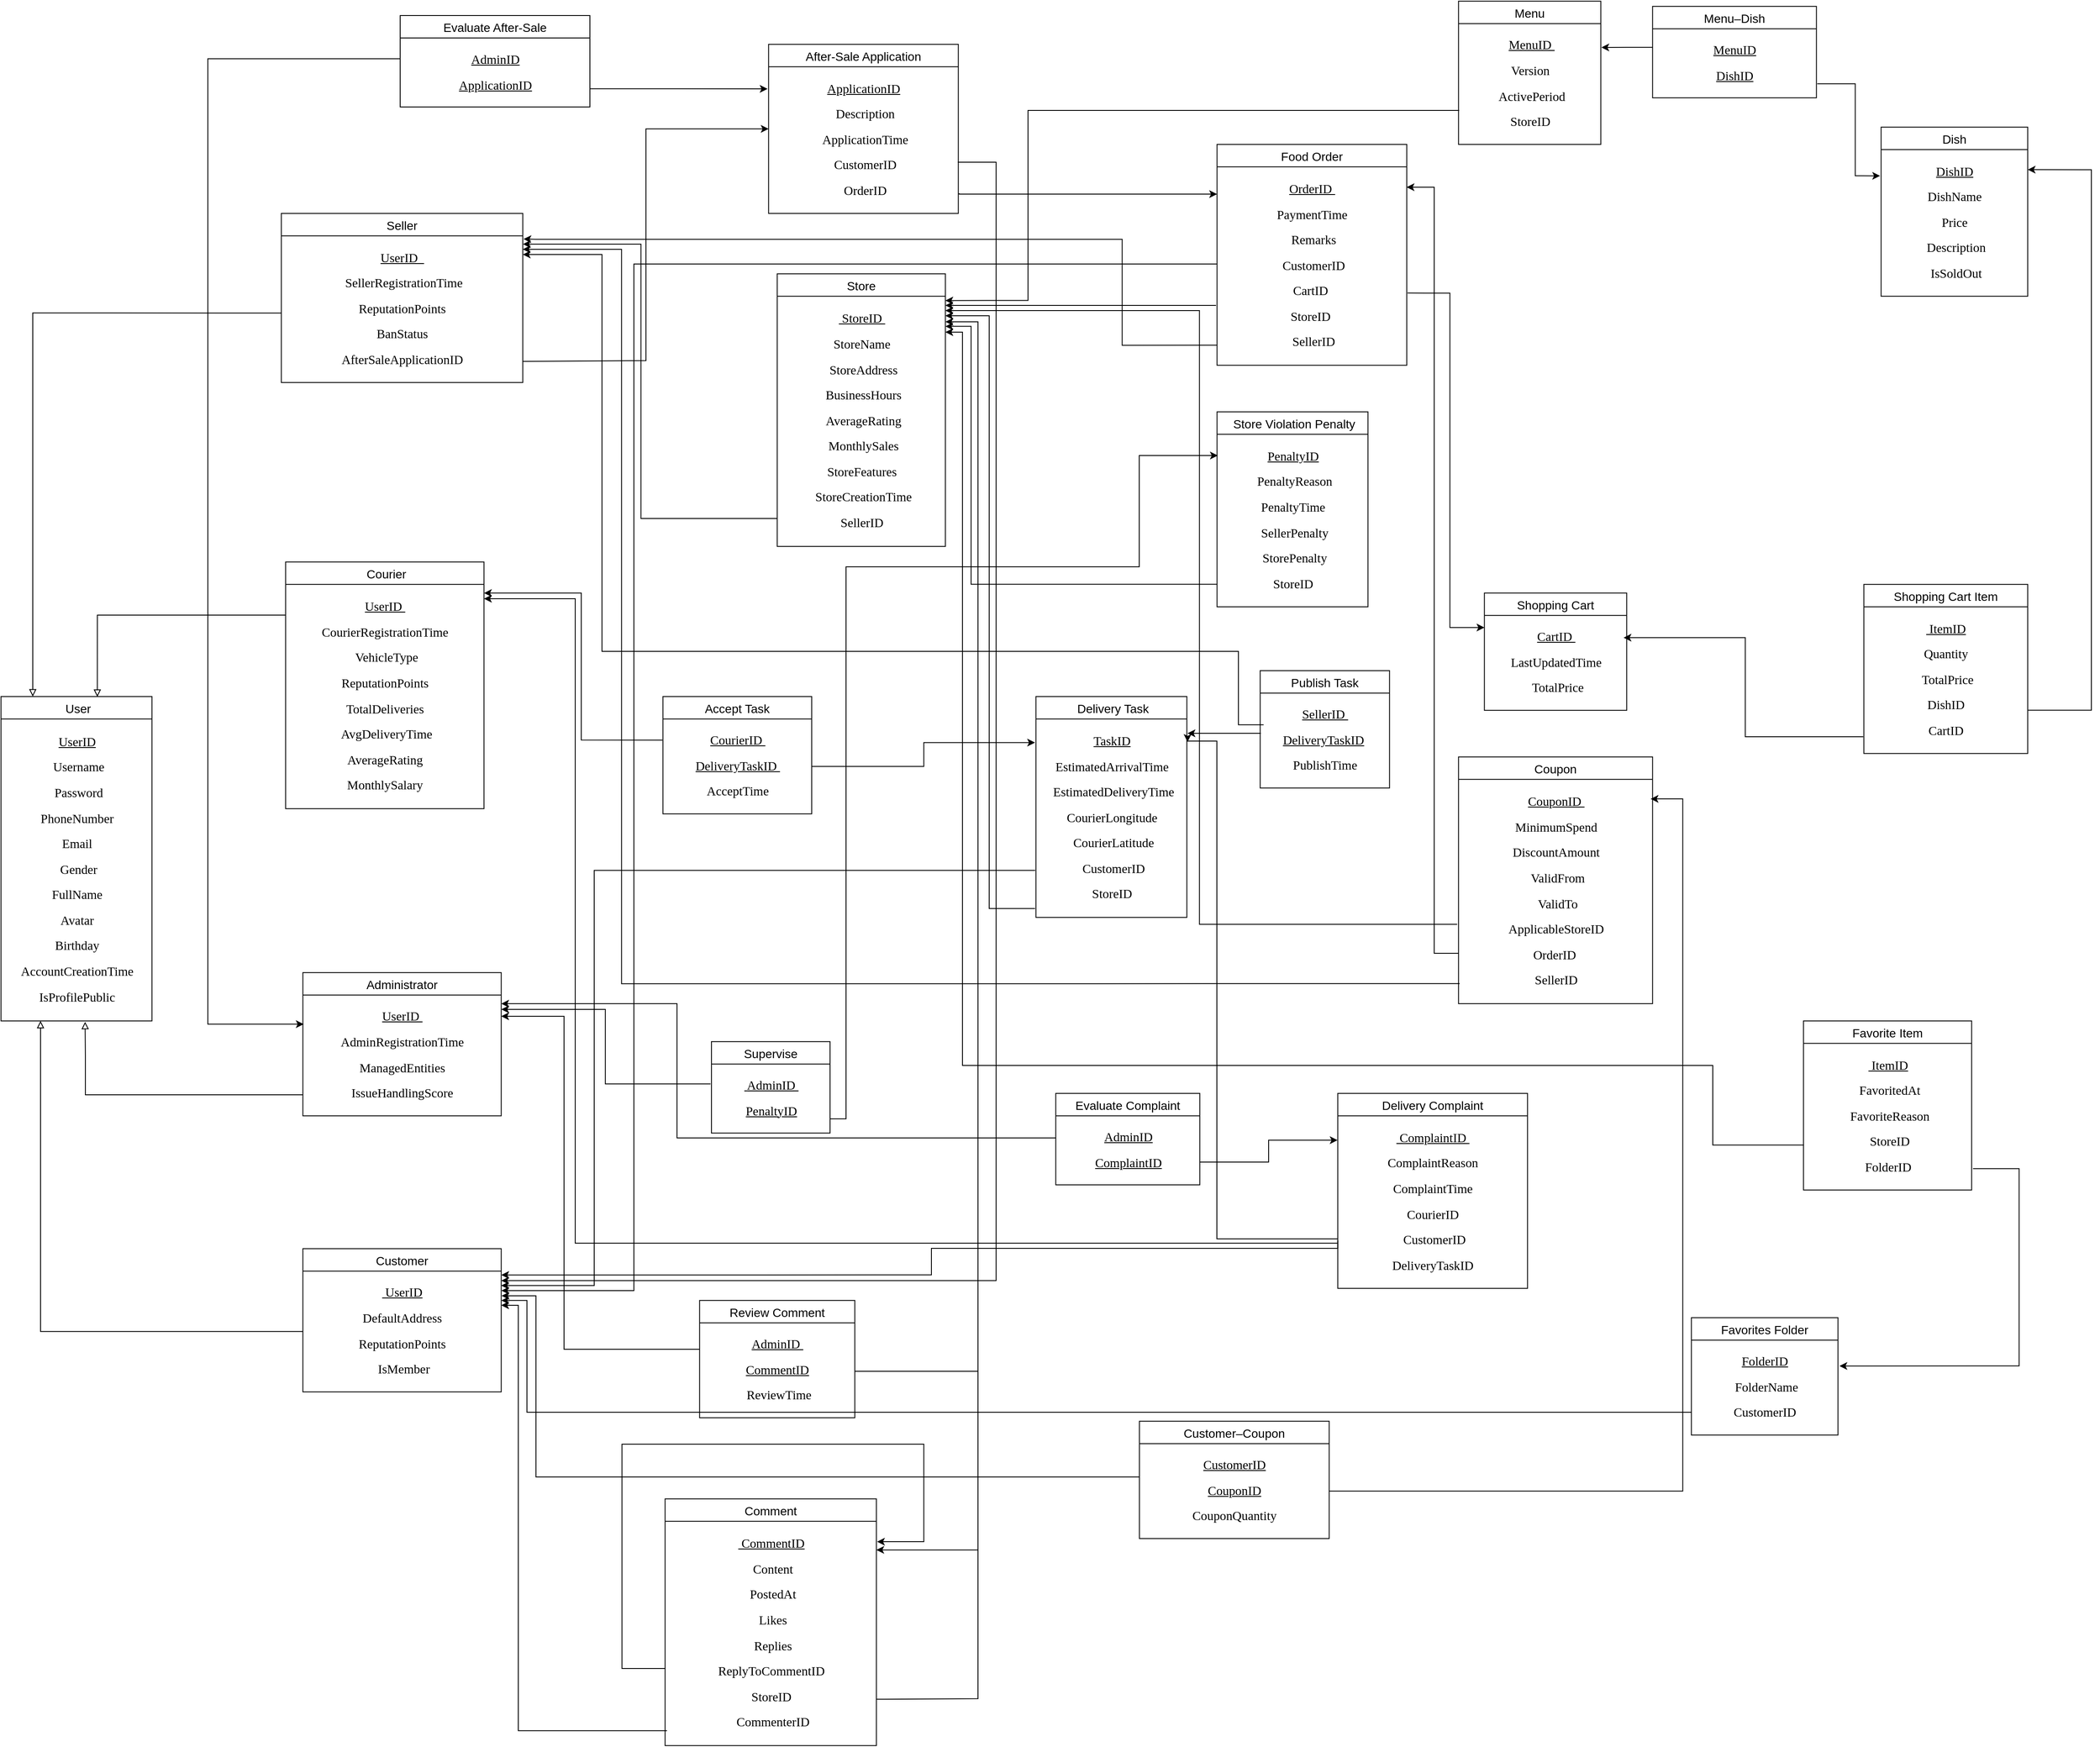 <mxfile version="27.0.6">
  <diagram name="第 1 页" id="Xsa5OaGgyORly_YGTe7Q">
    <mxGraphModel dx="4712" dy="2190" grid="0" gridSize="10" guides="1" tooltips="1" connect="1" arrows="1" fold="1" page="1" pageScale="1" pageWidth="827" pageHeight="1169" math="0" shadow="0">
      <root>
        <mxCell id="0" />
        <mxCell id="1" parent="0" />
        <mxCell id="uDWj2D1F788SSOLnG00t-1" value=" User" style="swimlane;fontStyle=0;childLayout=stackLayout;horizontal=1;startSize=26;horizontalStack=0;resizeParent=1;resizeParentMax=0;resizeLast=0;collapsible=1;marginBottom=0;align=center;fontSize=14;" vertex="1" parent="1">
          <mxGeometry x="-626.8" y="1034.4" width="175" height="376" as="geometry" />
        </mxCell>
        <mxCell id="uDWj2D1F788SSOLnG00t-2" value="&lt;p class=&quot;MsoListBullet&quot;&gt;&lt;u&gt;&lt;span style=&quot;font-family: Cambria; font-size: 11pt;&quot;&gt;UserID&lt;/span&gt;&lt;/u&gt;&lt;/p&gt;&lt;p class=&quot;MsoListBullet&quot;&gt;&lt;span style=&quot;mso-spacerun:&#39;yes&#39;;font-family:Cambria;mso-fareast-font-family:&#39;ＭＳ 明朝&#39;;&lt;br/&gt;mso-bidi-font-family:&#39;Times New Roman&#39;;font-size:11.0pt;&quot;&gt;&amp;nbsp;Username&lt;/span&gt;&lt;span style=&quot;mso-spacerun:&#39;yes&#39;;font-family:Cambria;mso-fareast-font-family:&#39;ＭＳ 明朝&#39;;&lt;br/&gt;mso-bidi-font-family:&#39;Times New Roman&#39;;font-size:11.0pt;&quot;&gt;&lt;/span&gt;&lt;/p&gt;&lt;p class=&quot;MsoListBullet&quot;&gt;&lt;span style=&quot;mso-spacerun:&#39;yes&#39;;font-family:Cambria;mso-fareast-font-family:&#39;ＭＳ 明朝&#39;;&lt;br/&gt;mso-bidi-font-family:&#39;Times New Roman&#39;;font-size:11.0pt;&quot;&gt;&amp;nbsp;Password&lt;/span&gt;&lt;span style=&quot;mso-spacerun:&#39;yes&#39;;font-family:Cambria;mso-fareast-font-family:&#39;ＭＳ 明朝&#39;;&lt;br/&gt;mso-bidi-font-family:&#39;Times New Roman&#39;;font-size:11.0pt;&quot;&gt;&lt;/span&gt;&lt;/p&gt;&lt;p class=&quot;MsoListBullet&quot;&gt;&lt;span style=&quot;mso-spacerun:&#39;yes&#39;;font-family:Cambria;mso-fareast-font-family:&#39;ＭＳ 明朝&#39;;&lt;br/&gt;mso-bidi-font-family:&#39;Times New Roman&#39;;font-size:11.0pt;&quot;&gt;PhoneNumber&lt;/span&gt;&lt;span style=&quot;mso-spacerun:&#39;yes&#39;;font-family:Cambria;mso-fareast-font-family:&#39;ＭＳ 明朝&#39;;&lt;br/&gt;mso-bidi-font-family:&#39;Times New Roman&#39;;font-size:11.0pt;&quot;&gt;&lt;/span&gt;&lt;/p&gt;&lt;p class=&quot;MsoListBullet&quot;&gt;&lt;span style=&quot;mso-spacerun:&#39;yes&#39;;font-family:Cambria;mso-fareast-font-family:&#39;ＭＳ 明朝&#39;;&lt;br/&gt;mso-bidi-font-family:&#39;Times New Roman&#39;;font-size:11.0pt;&quot;&gt;Email&lt;/span&gt;&lt;span style=&quot;mso-spacerun:&#39;yes&#39;;font-family:Cambria;mso-fareast-font-family:&#39;ＭＳ 明朝&#39;;&lt;br/&gt;mso-bidi-font-family:&#39;Times New Roman&#39;;font-size:11.0pt;&quot;&gt;&lt;/span&gt;&lt;/p&gt;&lt;p class=&quot;MsoListBullet&quot;&gt;&lt;span style=&quot;mso-spacerun:&#39;yes&#39;;font-family:Cambria;mso-fareast-font-family:&#39;ＭＳ 明朝&#39;;&lt;br/&gt;mso-bidi-font-family:&#39;Times New Roman&#39;;font-size:11.0pt;&quot;&gt;&amp;nbsp;Gender&lt;/span&gt;&lt;span style=&quot;mso-spacerun:&#39;yes&#39;;font-family:Cambria;mso-fareast-font-family:&#39;ＭＳ 明朝&#39;;&lt;br/&gt;mso-bidi-font-family:&#39;Times New Roman&#39;;font-size:11.0pt;&quot;&gt;&lt;/span&gt;&lt;/p&gt;&lt;p class=&quot;MsoListBullet&quot;&gt;&lt;span style=&quot;mso-spacerun:&#39;yes&#39;;font-family:Cambria;mso-fareast-font-family:&#39;ＭＳ 明朝&#39;;&lt;br/&gt;mso-bidi-font-family:&#39;Times New Roman&#39;;font-size:11.0pt;&quot;&gt;FullName&lt;/span&gt;&lt;span style=&quot;mso-spacerun:&#39;yes&#39;;font-family:Cambria;mso-fareast-font-family:&#39;ＭＳ 明朝&#39;;&lt;br/&gt;mso-bidi-font-family:&#39;Times New Roman&#39;;font-size:11.0pt;&quot;&gt;&lt;/span&gt;&lt;/p&gt;&lt;p class=&quot;MsoListBullet&quot;&gt;&lt;span style=&quot;mso-spacerun:&#39;yes&#39;;font-family:Cambria;mso-fareast-font-family:&#39;ＭＳ 明朝&#39;;&lt;br/&gt;mso-bidi-font-family:&#39;Times New Roman&#39;;font-size:11.0pt;&quot;&gt;Avatar&lt;/span&gt;&lt;span style=&quot;mso-spacerun:&#39;yes&#39;;font-family:Cambria;mso-fareast-font-family:&#39;ＭＳ 明朝&#39;;&lt;br/&gt;mso-bidi-font-family:&#39;Times New Roman&#39;;font-size:11.0pt;&quot;&gt;&lt;/span&gt;&lt;/p&gt;&lt;p class=&quot;MsoListBullet&quot;&gt;&lt;span style=&quot;mso-spacerun:&#39;yes&#39;;font-family:Cambria;mso-fareast-font-family:&#39;ＭＳ 明朝&#39;;&lt;br/&gt;mso-bidi-font-family:&#39;Times New Roman&#39;;font-size:11.0pt;&quot;&gt;Birthday&lt;/span&gt;&lt;span style=&quot;mso-spacerun:&#39;yes&#39;;font-family:Cambria;mso-fareast-font-family:&#39;ＭＳ 明朝&#39;;&lt;br/&gt;mso-bidi-font-family:&#39;Times New Roman&#39;;font-size:11.0pt;&quot;&gt;&lt;/span&gt;&lt;/p&gt;&lt;p class=&quot;MsoListBullet&quot;&gt;&lt;span style=&quot;mso-spacerun:&#39;yes&#39;;font-family:Cambria;mso-fareast-font-family:&#39;ＭＳ 明朝&#39;;&lt;br/&gt;mso-bidi-font-family:&#39;Times New Roman&#39;;font-size:11.0pt;&quot;&gt;AccountCreationTime&lt;/span&gt;&lt;span style=&quot;mso-spacerun:&#39;yes&#39;;font-family:Cambria;mso-fareast-font-family:&#39;ＭＳ 明朝&#39;;&lt;br/&gt;mso-bidi-font-family:&#39;Times New Roman&#39;;font-size:11.0pt;&quot;&gt;&lt;/span&gt;&lt;/p&gt;&lt;p class=&quot;MsoListBullet&quot;&gt;&lt;span style=&quot;mso-spacerun:&#39;yes&#39;;font-family:Cambria;mso-fareast-font-family:&#39;ＭＳ 明朝&#39;;&lt;br/&gt;mso-bidi-font-family:&#39;Times New Roman&#39;;font-size:11.0pt;&quot;&gt;IsProfilePublic&lt;/span&gt;&lt;span style=&quot;mso-spacerun:&#39;yes&#39;;font-family:Cambria;mso-fareast-font-family:&#39;ＭＳ 明朝&#39;;&lt;br/&gt;mso-bidi-font-family:&#39;Times New Roman&#39;;font-size:11.0pt;&quot;&gt;&lt;/span&gt;&lt;/p&gt;" style="text;html=1;align=center;verticalAlign=middle;resizable=0;points=[];autosize=1;strokeColor=none;fillColor=none;" vertex="1" parent="uDWj2D1F788SSOLnG00t-1">
          <mxGeometry y="26" width="175" height="350" as="geometry" />
        </mxCell>
        <mxCell id="uDWj2D1F788SSOLnG00t-3" value="Seller" style="swimlane;fontStyle=0;childLayout=stackLayout;horizontal=1;startSize=26;horizontalStack=0;resizeParent=1;resizeParentMax=0;resizeLast=0;collapsible=1;marginBottom=0;align=center;fontSize=14;" vertex="1" parent="1">
          <mxGeometry x="-301.8" y="474.4" width="280" height="196" as="geometry" />
        </mxCell>
        <mxCell id="uDWj2D1F788SSOLnG00t-4" value="&lt;p class=&quot;MsoListBullet&quot;&gt;&lt;u&gt;&lt;span style=&quot;font-family: Cambria; font-size: 11pt;&quot;&gt;UserID&amp;nbsp;&amp;nbsp;&lt;/span&gt;&lt;/u&gt;&lt;/p&gt;&lt;p class=&quot;MsoListBullet&quot;&gt;&lt;span style=&quot;mso-spacerun:&#39;yes&#39;;font-family:Cambria;mso-fareast-font-family:&#39;ＭＳ 明朝&#39;;&lt;br/&gt;mso-bidi-font-family:&#39;Times New Roman&#39;;font-size:11.0pt;&quot;&gt;&amp;nbsp;SellerRegistrationTime&lt;/span&gt;&lt;span style=&quot;mso-spacerun:&#39;yes&#39;;font-family:Cambria;mso-fareast-font-family:&#39;ＭＳ 明朝&#39;;&lt;br/&gt;mso-bidi-font-family:&#39;Times New Roman&#39;;font-size:11.0pt;&quot;&gt;&lt;/span&gt;&lt;/p&gt;&lt;p class=&quot;MsoListBullet&quot;&gt;&lt;span style=&quot;mso-spacerun:&#39;yes&#39;;font-family:Cambria;mso-fareast-font-family:&#39;ＭＳ 明朝&#39;;&lt;br/&gt;mso-bidi-font-family:&#39;Times New Roman&#39;;font-size:11.0pt;&quot;&gt;ReputationPoints&lt;/span&gt;&lt;span style=&quot;mso-spacerun:&#39;yes&#39;;font-family:Cambria;mso-fareast-font-family:&#39;ＭＳ 明朝&#39;;&lt;br/&gt;mso-bidi-font-family:&#39;Times New Roman&#39;;font-size:11.0pt;&quot;&gt;&lt;/span&gt;&lt;/p&gt;&lt;p class=&quot;MsoListBullet&quot;&gt;&lt;span style=&quot;mso-spacerun:&#39;yes&#39;;font-family:Cambria;mso-fareast-font-family:&#39;ＭＳ 明朝&#39;;&lt;br/&gt;mso-bidi-font-family:&#39;Times New Roman&#39;;font-size:11.0pt;&quot;&gt;BanStatus&lt;/span&gt;&lt;span style=&quot;mso-spacerun:&#39;yes&#39;;font-family:Cambria;mso-fareast-font-family:&#39;ＭＳ 明朝&#39;;&lt;br/&gt;mso-bidi-font-family:&#39;Times New Roman&#39;;font-size:11.0pt;&quot;&gt;&lt;/span&gt;&lt;/p&gt;&lt;p class=&quot;MsoNormal&quot;&gt;&lt;span style=&quot;mso-spacerun:&#39;yes&#39;;font-family:Cambria;mso-fareast-font-family:&#39;ＭＳ 明朝&#39;;&lt;br/&gt;mso-bidi-font-family:&#39;Times New Roman&#39;;font-size:11.0pt;&quot;&gt;AfterSaleApplicationID&lt;/span&gt;&lt;/p&gt;" style="text;html=1;align=center;verticalAlign=middle;resizable=0;points=[];autosize=1;strokeColor=none;fillColor=none;" vertex="1" parent="uDWj2D1F788SSOLnG00t-3">
          <mxGeometry y="26" width="280" height="170" as="geometry" />
        </mxCell>
        <mxCell id="uDWj2D1F788SSOLnG00t-5" value=" Courier" style="swimlane;fontStyle=0;childLayout=stackLayout;horizontal=1;startSize=26;horizontalStack=0;resizeParent=1;resizeParentMax=0;resizeLast=0;collapsible=1;marginBottom=0;align=center;fontSize=14;" vertex="1" parent="1">
          <mxGeometry x="-296.8" y="878.4" width="230" height="286" as="geometry" />
        </mxCell>
        <mxCell id="uDWj2D1F788SSOLnG00t-6" value="&lt;p class=&quot;MsoListBullet&quot;&gt;&lt;u&gt;&lt;span style=&quot;font-family: Cambria; font-size: 11pt;&quot;&gt;UserID&amp;nbsp;&lt;/span&gt;&lt;/u&gt;&lt;/p&gt;&lt;p class=&quot;MsoListBullet&quot;&gt;&lt;span style=&quot;mso-spacerun:&#39;yes&#39;;font-family:Cambria;mso-fareast-font-family:&#39;ＭＳ 明朝&#39;;&lt;br/&gt;mso-bidi-font-family:&#39;Times New Roman&#39;;font-size:11.0pt;&quot;&gt;CourierRegistrationTime&lt;/span&gt;&lt;span style=&quot;mso-spacerun:&#39;yes&#39;;font-family:Cambria;mso-fareast-font-family:&#39;ＭＳ 明朝&#39;;&lt;br/&gt;mso-bidi-font-family:&#39;Times New Roman&#39;;font-size:11.0pt;&quot;&gt;&lt;/span&gt;&lt;/p&gt;&lt;p class=&quot;MsoListBullet&quot;&gt;&lt;span style=&quot;mso-spacerun:&#39;yes&#39;;font-family:Cambria;mso-fareast-font-family:&#39;ＭＳ 明朝&#39;;&lt;br/&gt;mso-bidi-font-family:&#39;Times New Roman&#39;;font-size:11.0pt;&quot;&gt;&amp;nbsp;VehicleType&lt;/span&gt;&lt;span style=&quot;mso-spacerun:&#39;yes&#39;;font-family:Cambria;mso-fareast-font-family:&#39;ＭＳ 明朝&#39;;&lt;br/&gt;mso-bidi-font-family:&#39;Times New Roman&#39;;font-size:11.0pt;&quot;&gt;&lt;/span&gt;&lt;/p&gt;&lt;p class=&quot;MsoListBullet&quot;&gt;&lt;span style=&quot;mso-spacerun:&#39;yes&#39;;font-family:Cambria;mso-fareast-font-family:&#39;ＭＳ 明朝&#39;;&lt;br/&gt;mso-bidi-font-family:&#39;Times New Roman&#39;;font-size:11.0pt;&quot;&gt;ReputationPoints&lt;/span&gt;&lt;span style=&quot;mso-spacerun:&#39;yes&#39;;font-family:Cambria;mso-fareast-font-family:&#39;ＭＳ 明朝&#39;;&lt;br/&gt;mso-bidi-font-family:&#39;Times New Roman&#39;;font-size:11.0pt;&quot;&gt;&lt;/span&gt;&lt;/p&gt;&lt;p class=&quot;MsoListBullet&quot;&gt;&lt;span style=&quot;mso-spacerun:&#39;yes&#39;;font-family:Cambria;mso-fareast-font-family:&#39;ＭＳ 明朝&#39;;&lt;br/&gt;mso-bidi-font-family:&#39;Times New Roman&#39;;font-size:11.0pt;&quot;&gt;TotalDeliveries&lt;/span&gt;&lt;span style=&quot;mso-spacerun:&#39;yes&#39;;font-family:Cambria;mso-fareast-font-family:&#39;ＭＳ 明朝&#39;;&lt;br/&gt;mso-bidi-font-family:&#39;Times New Roman&#39;;font-size:11.0pt;&quot;&gt;&lt;/span&gt;&lt;/p&gt;&lt;p class=&quot;MsoListBullet&quot;&gt;&lt;span style=&quot;mso-spacerun:&#39;yes&#39;;font-family:Cambria;mso-fareast-font-family:&#39;ＭＳ 明朝&#39;;&lt;br/&gt;mso-bidi-font-family:&#39;Times New Roman&#39;;font-size:11.0pt;&quot;&gt;&amp;nbsp;AvgDeliveryTime&lt;/span&gt;&lt;span style=&quot;mso-spacerun:&#39;yes&#39;;font-family:Cambria;mso-fareast-font-family:&#39;ＭＳ 明朝&#39;;&lt;br/&gt;mso-bidi-font-family:&#39;Times New Roman&#39;;font-size:11.0pt;&quot;&gt;&lt;/span&gt;&lt;/p&gt;&lt;p class=&quot;MsoListBullet&quot;&gt;&lt;span style=&quot;mso-spacerun:&#39;yes&#39;;font-family:Cambria;mso-fareast-font-family:&#39;ＭＳ 明朝&#39;;&lt;br/&gt;mso-bidi-font-family:&#39;Times New Roman&#39;;font-size:11.0pt;&quot;&gt;AverageRating&lt;/span&gt;&lt;span style=&quot;mso-spacerun:&#39;yes&#39;;font-family:Cambria;mso-fareast-font-family:&#39;ＭＳ 明朝&#39;;&lt;br/&gt;mso-bidi-font-family:&#39;Times New Roman&#39;;font-size:11.0pt;&quot;&gt;&lt;/span&gt;&lt;/p&gt;&lt;p class=&quot;MsoListBullet&quot;&gt;&lt;span style=&quot;mso-spacerun:&#39;yes&#39;;font-family:Cambria;mso-fareast-font-family:&#39;ＭＳ 明朝&#39;;&lt;br/&gt;mso-bidi-font-family:&#39;Times New Roman&#39;;font-size:11.0pt;&quot;&gt;MonthlySalary&lt;/span&gt;&lt;span style=&quot;mso-spacerun:&#39;yes&#39;;font-family:Cambria;mso-fareast-font-family:&#39;ＭＳ 明朝&#39;;&lt;br/&gt;mso-bidi-font-family:&#39;Times New Roman&#39;;font-size:11.0pt;&quot;&gt;&lt;/span&gt;&lt;/p&gt;" style="text;html=1;align=center;verticalAlign=middle;resizable=0;points=[];autosize=1;strokeColor=none;fillColor=none;" vertex="1" parent="uDWj2D1F788SSOLnG00t-5">
          <mxGeometry y="26" width="230" height="260" as="geometry" />
        </mxCell>
        <mxCell id="uDWj2D1F788SSOLnG00t-7" value="Administrator" style="swimlane;fontStyle=0;childLayout=stackLayout;horizontal=1;startSize=26;horizontalStack=0;resizeParent=1;resizeParentMax=0;resizeLast=0;collapsible=1;marginBottom=0;align=center;fontSize=14;" vertex="1" parent="1">
          <mxGeometry x="-276.8" y="1354.4" width="230" height="166" as="geometry" />
        </mxCell>
        <mxCell id="uDWj2D1F788SSOLnG00t-8" value="&lt;p class=&quot;MsoListBullet&quot;&gt;&lt;u&gt;&lt;span style=&quot;font-family: Cambria; font-size: 11pt;&quot;&gt;UserID&amp;nbsp;&lt;/span&gt;&lt;/u&gt;&lt;/p&gt;&lt;p class=&quot;MsoListBullet&quot;&gt;&lt;span style=&quot;mso-spacerun:&#39;yes&#39;;font-family:Cambria;mso-fareast-font-family:&#39;ＭＳ 明朝&#39;;&lt;br/&gt;mso-bidi-font-family:&#39;Times New Roman&#39;;font-size:11.0pt;&quot;&gt;AdminRegistrationTime&lt;/span&gt;&lt;span style=&quot;mso-spacerun:&#39;yes&#39;;font-family:Cambria;mso-fareast-font-family:&#39;ＭＳ 明朝&#39;;&lt;br/&gt;mso-bidi-font-family:&#39;Times New Roman&#39;;font-size:11.0pt;&quot;&gt;&lt;/span&gt;&lt;/p&gt;&lt;p class=&quot;MsoListBullet&quot;&gt;&lt;span style=&quot;mso-spacerun:&#39;yes&#39;;font-family:Cambria;mso-fareast-font-family:&#39;ＭＳ 明朝&#39;;&lt;br/&gt;mso-bidi-font-family:&#39;Times New Roman&#39;;font-size:11.0pt;&quot;&gt;ManagedEntities&lt;/span&gt;&lt;span style=&quot;mso-spacerun:&#39;yes&#39;;font-family:Cambria;mso-fareast-font-family:&#39;ＭＳ 明朝&#39;;&lt;br/&gt;mso-bidi-font-family:&#39;Times New Roman&#39;;font-size:11.0pt;&quot;&gt;&lt;/span&gt;&lt;/p&gt;&lt;p class=&quot;MsoListBullet&quot;&gt;&lt;span style=&quot;mso-spacerun:&#39;yes&#39;;font-family:Cambria;mso-fareast-font-family:&#39;ＭＳ 明朝&#39;;&lt;br/&gt;mso-bidi-font-family:&#39;Times New Roman&#39;;font-size:11.0pt;&quot;&gt;IssueHandlingScore&lt;/span&gt;&lt;span style=&quot;mso-spacerun:&#39;yes&#39;;font-family:Cambria;mso-fareast-font-family:&#39;ＭＳ 明朝&#39;;&lt;br/&gt;mso-bidi-font-family:&#39;Times New Roman&#39;;font-size:11.0pt;&quot;&gt;&lt;/span&gt;&lt;/p&gt;" style="text;html=1;align=center;verticalAlign=middle;resizable=0;points=[];autosize=1;strokeColor=none;fillColor=none;" vertex="1" parent="uDWj2D1F788SSOLnG00t-7">
          <mxGeometry y="26" width="230" height="140" as="geometry" />
        </mxCell>
        <mxCell id="uDWj2D1F788SSOLnG00t-9" value="Customer" style="swimlane;fontStyle=0;childLayout=stackLayout;horizontal=1;startSize=26;horizontalStack=0;resizeParent=1;resizeParentMax=0;resizeLast=0;collapsible=1;marginBottom=0;align=center;fontSize=14;" vertex="1" parent="1">
          <mxGeometry x="-276.8" y="1674.4" width="230" height="166" as="geometry" />
        </mxCell>
        <mxCell id="uDWj2D1F788SSOLnG00t-10" value="&lt;p class=&quot;MsoListBullet&quot;&gt;&lt;u&gt;&lt;span style=&quot;font-family: Cambria; font-size: 11pt;&quot;&gt;&amp;nbsp;UserID&lt;/span&gt;&lt;/u&gt;&lt;/p&gt;&lt;p class=&quot;MsoListBullet&quot;&gt;&lt;span style=&quot;mso-spacerun:&#39;yes&#39;;font-family:Cambria;mso-fareast-font-family:&#39;ＭＳ 明朝&#39;;&lt;br/&gt;mso-bidi-font-family:&#39;Times New Roman&#39;;font-size:11.0pt;&quot;&gt;DefaultAddress&lt;/span&gt;&lt;span style=&quot;mso-spacerun:&#39;yes&#39;;font-family:Cambria;mso-fareast-font-family:&#39;ＭＳ 明朝&#39;;&lt;br/&gt;mso-bidi-font-family:&#39;Times New Roman&#39;;font-size:11.0pt;&quot;&gt;&lt;/span&gt;&lt;/p&gt;&lt;p class=&quot;MsoListBullet&quot;&gt;&lt;span style=&quot;mso-spacerun:&#39;yes&#39;;font-family:Cambria;mso-fareast-font-family:&#39;ＭＳ 明朝&#39;;&lt;br/&gt;mso-bidi-font-family:&#39;Times New Roman&#39;;font-size:11.0pt;&quot;&gt;ReputationPoints&lt;/span&gt;&lt;span style=&quot;mso-spacerun:&#39;yes&#39;;font-family:Cambria;mso-fareast-font-family:&#39;ＭＳ 明朝&#39;;&lt;br/&gt;mso-bidi-font-family:&#39;Times New Roman&#39;;font-size:11.0pt;&quot;&gt;&lt;/span&gt;&lt;/p&gt;&lt;p class=&quot;MsoListBullet&quot;&gt;&lt;span style=&quot;mso-spacerun:&#39;yes&#39;;font-family:Cambria;mso-fareast-font-family:&#39;ＭＳ 明朝&#39;;&lt;br/&gt;mso-bidi-font-family:&#39;Times New Roman&#39;;font-size:11.0pt;&quot;&gt;&amp;nbsp;IsMember&lt;/span&gt;&lt;span style=&quot;mso-spacerun:&#39;yes&#39;;font-family:Cambria;mso-fareast-font-family:&#39;ＭＳ 明朝&#39;;&lt;br/&gt;mso-bidi-font-family:&#39;Times New Roman&#39;;font-size:11.0pt;&quot;&gt;&lt;/span&gt;&lt;/p&gt;" style="text;html=1;align=center;verticalAlign=middle;resizable=0;points=[];autosize=1;strokeColor=none;fillColor=none;" vertex="1" parent="uDWj2D1F788SSOLnG00t-9">
          <mxGeometry y="26" width="230" height="140" as="geometry" />
        </mxCell>
        <mxCell id="uDWj2D1F788SSOLnG00t-11" value="Store" style="swimlane;fontStyle=0;childLayout=stackLayout;horizontal=1;startSize=26;horizontalStack=0;resizeParent=1;resizeParentMax=0;resizeLast=0;collapsible=1;marginBottom=0;align=center;fontSize=14;" vertex="1" parent="1">
          <mxGeometry x="273.2" y="544.4" width="195" height="316" as="geometry" />
        </mxCell>
        <mxCell id="uDWj2D1F788SSOLnG00t-12" value="&lt;p class=&quot;MsoListBullet&quot;&gt;&lt;span style=&quot;mso-spacerun:&#39;yes&#39;;font-family:Cambria;mso-fareast-font-family:&#39;ＭＳ 明朝&#39;;&lt;br/&gt;mso-bidi-font-family:&#39;Times New Roman&#39;;font-size:11.0pt;&quot;&gt;&lt;u&gt;&amp;nbsp;StoreID&amp;nbsp;&lt;/u&gt;&lt;/span&gt;&lt;/p&gt;&lt;p class=&quot;MsoListBullet&quot;&gt;&lt;span style=&quot;mso-spacerun:&#39;yes&#39;;font-family:Cambria;mso-fareast-font-family:&#39;ＭＳ 明朝&#39;;&lt;br/&gt;mso-bidi-font-family:&#39;Times New Roman&#39;;font-size:11.0pt;&quot;&gt;StoreName&lt;/span&gt;&lt;span style=&quot;mso-spacerun:&#39;yes&#39;;font-family:Cambria;mso-fareast-font-family:&#39;ＭＳ 明朝&#39;;&lt;br/&gt;mso-bidi-font-family:&#39;Times New Roman&#39;;font-size:11.0pt;&quot;&gt;&lt;/span&gt;&lt;/p&gt;&lt;p class=&quot;MsoListBullet&quot;&gt;&lt;span style=&quot;mso-spacerun:&#39;yes&#39;;font-family:Cambria;mso-fareast-font-family:&#39;ＭＳ 明朝&#39;;&lt;br/&gt;mso-bidi-font-family:&#39;Times New Roman&#39;;font-size:11.0pt;&quot;&gt;&amp;nbsp;StoreAddress&lt;/span&gt;&lt;span style=&quot;mso-spacerun:&#39;yes&#39;;font-family:Cambria;mso-fareast-font-family:&#39;ＭＳ 明朝&#39;;&lt;br/&gt;mso-bidi-font-family:&#39;Times New Roman&#39;;font-size:11.0pt;&quot;&gt;&lt;/span&gt;&lt;/p&gt;&lt;p class=&quot;MsoListBullet&quot;&gt;&lt;span style=&quot;mso-spacerun:&#39;yes&#39;;font-family:Cambria;mso-fareast-font-family:&#39;ＭＳ 明朝&#39;;&lt;br/&gt;mso-bidi-font-family:&#39;Times New Roman&#39;;font-size:11.0pt;&quot;&gt;&amp;nbsp;BusinessHours&lt;/span&gt;&lt;span style=&quot;mso-spacerun:&#39;yes&#39;;font-family:Cambria;mso-fareast-font-family:&#39;ＭＳ 明朝&#39;;&lt;br/&gt;mso-bidi-font-family:&#39;Times New Roman&#39;;font-size:11.0pt;&quot;&gt;&lt;/span&gt;&lt;/p&gt;&lt;p class=&quot;MsoListBullet&quot;&gt;&lt;span style=&quot;mso-spacerun:&#39;yes&#39;;font-family:Cambria;mso-fareast-font-family:&#39;ＭＳ 明朝&#39;;&lt;br/&gt;mso-bidi-font-family:&#39;Times New Roman&#39;;font-size:11.0pt;&quot;&gt;&amp;nbsp;AverageRating&lt;/span&gt;&lt;span style=&quot;mso-spacerun:&#39;yes&#39;;font-family:Cambria;mso-fareast-font-family:&#39;ＭＳ 明朝&#39;;&lt;br/&gt;mso-bidi-font-family:&#39;Times New Roman&#39;;font-size:11.0pt;&quot;&gt;&lt;/span&gt;&lt;/p&gt;&lt;p class=&quot;MsoListBullet&quot;&gt;&lt;span style=&quot;mso-spacerun:&#39;yes&#39;;font-family:Cambria;mso-fareast-font-family:&#39;ＭＳ 明朝&#39;;&lt;br/&gt;mso-bidi-font-family:&#39;Times New Roman&#39;;font-size:11.0pt;&quot;&gt;&amp;nbsp;MonthlySales&lt;/span&gt;&lt;span style=&quot;mso-spacerun:&#39;yes&#39;;font-family:Cambria;mso-fareast-font-family:&#39;ＭＳ 明朝&#39;;&lt;br/&gt;mso-bidi-font-family:&#39;Times New Roman&#39;;font-size:11.0pt;&quot;&gt;&lt;/span&gt;&lt;/p&gt;&lt;p class=&quot;MsoListBullet&quot;&gt;&lt;span style=&quot;mso-spacerun:&#39;yes&#39;;font-family:Cambria;mso-fareast-font-family:&#39;ＭＳ 明朝&#39;;&lt;br/&gt;mso-bidi-font-family:&#39;Times New Roman&#39;;font-size:11.0pt;&quot;&gt;StoreFeatures&lt;/span&gt;&lt;span style=&quot;mso-spacerun:&#39;yes&#39;;font-family:Cambria;mso-fareast-font-family:&#39;ＭＳ 明朝&#39;;&lt;br/&gt;mso-bidi-font-family:&#39;Times New Roman&#39;;font-size:11.0pt;&quot;&gt;&lt;/span&gt;&lt;/p&gt;&lt;p class=&quot;MsoListBullet&quot;&gt;&lt;span style=&quot;mso-spacerun:&#39;yes&#39;;font-family:Cambria;mso-fareast-font-family:&#39;ＭＳ 明朝&#39;;&lt;br/&gt;mso-bidi-font-family:&#39;Times New Roman&#39;;font-size:11.0pt;&quot;&gt;&amp;nbsp;StoreCreationTime&lt;/span&gt;&lt;span style=&quot;mso-spacerun:&#39;yes&#39;;font-family:Cambria;mso-fareast-font-family:&#39;ＭＳ 明朝&#39;;&lt;br/&gt;mso-bidi-font-family:&#39;Times New Roman&#39;;font-size:11.0pt;&quot;&gt;&lt;/span&gt;&lt;/p&gt;&lt;p class=&quot;MsoListBullet&quot;&gt;&lt;span style=&quot;mso-spacerun:&#39;yes&#39;;font-family:Cambria;mso-fareast-font-family:&#39;ＭＳ 明朝&#39;;&lt;br/&gt;mso-bidi-font-family:&#39;Times New Roman&#39;;font-size:11.0pt;&quot;&gt;SellerID&lt;/span&gt;&lt;/p&gt;" style="text;html=1;align=center;verticalAlign=middle;resizable=0;points=[];autosize=1;strokeColor=none;fillColor=none;" vertex="1" parent="uDWj2D1F788SSOLnG00t-11">
          <mxGeometry y="26" width="195" height="290" as="geometry" />
        </mxCell>
        <mxCell id="uDWj2D1F788SSOLnG00t-13" value=" Delivery Task" style="swimlane;fontStyle=0;childLayout=stackLayout;horizontal=1;startSize=26;horizontalStack=0;resizeParent=1;resizeParentMax=0;resizeLast=0;collapsible=1;marginBottom=0;align=center;fontSize=14;" vertex="1" parent="1">
          <mxGeometry x="573.2" y="1034.4" width="175" height="256" as="geometry" />
        </mxCell>
        <mxCell id="uDWj2D1F788SSOLnG00t-14" value="&lt;p class=&quot;MsoListBullet&quot;&gt;&lt;span style=&quot;mso-spacerun:&#39;yes&#39;;font-family:Cambria;mso-fareast-font-family:&#39;ＭＳ 明朝&#39;;&lt;br/&gt;mso-bidi-font-family:&#39;Times New Roman&#39;;font-size:11.0pt;&quot;&gt;&lt;u&gt;TaskID&lt;/u&gt;&lt;/span&gt;&lt;/p&gt;&lt;p class=&quot;MsoListBullet&quot;&gt;&lt;span style=&quot;mso-spacerun:&#39;yes&#39;;font-family:Cambria;mso-fareast-font-family:&#39;ＭＳ 明朝&#39;;&lt;br/&gt;mso-bidi-font-family:&#39;Times New Roman&#39;;font-size:11.0pt;&quot;&gt;EstimatedArrivalTime&lt;/span&gt;&lt;span style=&quot;mso-spacerun:&#39;yes&#39;;font-family:Cambria;mso-fareast-font-family:&#39;ＭＳ 明朝&#39;;&lt;br/&gt;mso-bidi-font-family:&#39;Times New Roman&#39;;font-size:11.0pt;&quot;&gt;&lt;/span&gt;&lt;/p&gt;&lt;p class=&quot;MsoListBullet&quot;&gt;&lt;span style=&quot;mso-spacerun:&#39;yes&#39;;font-family:Cambria;mso-fareast-font-family:&#39;ＭＳ 明朝&#39;;&lt;br/&gt;mso-bidi-font-family:&#39;Times New Roman&#39;;font-size:11.0pt;&quot;&gt;&amp;nbsp;EstimatedDeliveryTime&lt;/span&gt;&lt;span style=&quot;mso-spacerun:&#39;yes&#39;;font-family:Cambria;mso-fareast-font-family:&#39;ＭＳ 明朝&#39;;&lt;br/&gt;mso-bidi-font-family:&#39;Times New Roman&#39;;font-size:11.0pt;&quot;&gt;&lt;/span&gt;&lt;/p&gt;&lt;p class=&quot;MsoListBullet&quot;&gt;&lt;span style=&quot;mso-spacerun:&#39;yes&#39;;font-family:Cambria;mso-fareast-font-family:&#39;ＭＳ 明朝&#39;;&lt;br/&gt;mso-bidi-font-family:&#39;Times New Roman&#39;;font-size:11.0pt;&quot;&gt;CourierLongitude&lt;/span&gt;&lt;span style=&quot;mso-spacerun:&#39;yes&#39;;font-family:Cambria;mso-fareast-font-family:&#39;ＭＳ 明朝&#39;;&lt;br/&gt;mso-bidi-font-family:&#39;Times New Roman&#39;;font-size:11.0pt;&quot;&gt;&lt;/span&gt;&lt;/p&gt;&lt;p class=&quot;MsoListBullet&quot;&gt;&lt;span style=&quot;mso-spacerun:&#39;yes&#39;;font-family:Cambria;mso-fareast-font-family:&#39;ＭＳ 明朝&#39;;&lt;br/&gt;mso-bidi-font-family:&#39;Times New Roman&#39;;font-size:11.0pt;&quot;&gt;&amp;nbsp;CourierLatitude&lt;/span&gt;&lt;span style=&quot;mso-spacerun:&#39;yes&#39;;font-family:Cambria;mso-fareast-font-family:&#39;ＭＳ 明朝&#39;;&lt;br/&gt;mso-bidi-font-family:&#39;Times New Roman&#39;;font-size:11.0pt;&quot;&gt;&lt;/span&gt;&lt;/p&gt;&lt;p class=&quot;MsoListBullet&quot;&gt;&lt;span style=&quot;mso-spacerun:&#39;yes&#39;;font-family:Cambria;mso-fareast-font-family:&#39;ＭＳ 明朝&#39;;&lt;br/&gt;mso-bidi-font-family:&#39;Times New Roman&#39;;font-size:11.0pt;&quot;&gt;&amp;nbsp;&lt;/span&gt;&lt;span style=&quot;mso-spacerun:&#39;yes&#39;;font-family:宋体;mso-ascii-font-family:Cambria;&lt;br/&gt;mso-hansi-font-family:Cambria;mso-bidi-font-family:&#39;Times New Roman&#39;;font-size:11.0pt;&quot;&gt;&lt;font face=&quot;Cambria&quot;&gt;CustomerID&lt;/font&gt;&lt;/span&gt;&lt;/p&gt;&lt;p class=&quot;MsoNormal&quot;&gt;&lt;span style=&quot;mso-spacerun:&#39;yes&#39;;font-family:Cambria;mso-fareast-font-family:&#39;ＭＳ 明朝&#39;;&lt;br/&gt;mso-bidi-font-family:&#39;Times New Roman&#39;;font-size:11.0pt;&quot;&gt;StoreID&lt;/span&gt;&lt;/p&gt;" style="text;html=1;align=center;verticalAlign=middle;resizable=0;points=[];autosize=1;strokeColor=none;fillColor=none;" vertex="1" parent="uDWj2D1F788SSOLnG00t-13">
          <mxGeometry y="26" width="175" height="230" as="geometry" />
        </mxCell>
        <mxCell id="uDWj2D1F788SSOLnG00t-15" value="Delivery Complaint" style="swimlane;fontStyle=0;childLayout=stackLayout;horizontal=1;startSize=26;horizontalStack=0;resizeParent=1;resizeParentMax=0;resizeLast=0;collapsible=1;marginBottom=0;align=center;fontSize=14;" vertex="1" parent="1">
          <mxGeometry x="923.2" y="1494.4" width="220" height="226" as="geometry" />
        </mxCell>
        <mxCell id="uDWj2D1F788SSOLnG00t-16" value="&lt;p class=&quot;MsoListBullet&quot;&gt;&lt;span style=&quot;mso-spacerun:&#39;yes&#39;;font-family:Cambria;mso-fareast-font-family:&#39;ＭＳ 明朝&#39;;&lt;br/&gt;mso-bidi-font-family:&#39;Times New Roman&#39;;font-size:11.0pt;&quot;&gt;&lt;u&gt;&amp;nbsp;ComplaintID&amp;nbsp;&lt;/u&gt;&lt;/span&gt;&lt;/p&gt;&lt;p class=&quot;MsoListBullet&quot;&gt;&lt;span style=&quot;mso-spacerun:&#39;yes&#39;;font-family:Cambria;mso-fareast-font-family:&#39;ＭＳ 明朝&#39;;&lt;br/&gt;mso-bidi-font-family:&#39;Times New Roman&#39;;font-size:11.0pt;&quot;&gt;ComplaintReason&lt;/span&gt;&lt;span style=&quot;mso-spacerun:&#39;yes&#39;;font-family:Cambria;mso-fareast-font-family:&#39;ＭＳ 明朝&#39;;&lt;br/&gt;mso-bidi-font-family:&#39;Times New Roman&#39;;font-size:11.0pt;&quot;&gt;&lt;/span&gt;&lt;/p&gt;&lt;p class=&quot;MsoListBullet&quot;&gt;&lt;span style=&quot;mso-spacerun:&#39;yes&#39;;font-family:Cambria;mso-fareast-font-family:&#39;ＭＳ 明朝&#39;;&lt;br/&gt;mso-bidi-font-family:&#39;Times New Roman&#39;;font-size:11.0pt;&quot;&gt;ComplaintTime&lt;/span&gt;&lt;span style=&quot;mso-spacerun:&#39;yes&#39;;font-family:Cambria;mso-fareast-font-family:&#39;ＭＳ 明朝&#39;;&lt;br/&gt;mso-bidi-font-family:&#39;Times New Roman&#39;;font-size:11.0pt;&quot;&gt;&lt;/span&gt;&lt;/p&gt;&lt;p class=&quot;MsoListBullet&quot;&gt;&lt;span style=&quot;mso-spacerun:&#39;yes&#39;;font-family:Cambria;mso-fareast-font-family:&#39;ＭＳ 明朝&#39;;&lt;br/&gt;mso-bidi-font-family:&#39;Times New Roman&#39;;font-size:11.0pt;&quot;&gt;&amp;nbsp;CourierID&amp;nbsp;&lt;/span&gt;&lt;/p&gt;&lt;p class=&quot;MsoListBullet&quot;&gt;&lt;span style=&quot;mso-spacerun:&#39;yes&#39;;font-family:Cambria;mso-fareast-font-family:&#39;ＭＳ 明朝&#39;;&lt;br/&gt;mso-bidi-font-family:&#39;Times New Roman&#39;;font-size:11.0pt;&quot;&gt;&amp;nbsp;CustomerID&lt;/span&gt;&lt;/p&gt;&lt;p class=&quot;MsoNormal&quot;&gt;&lt;span style=&quot;mso-spacerun:&#39;yes&#39;;font-family:Cambria;mso-fareast-font-family:&#39;ＭＳ 明朝&#39;;&lt;br/&gt;mso-bidi-font-family:&#39;Times New Roman&#39;;font-size:11.0pt;&quot;&gt;DeliveryTaskID&lt;/span&gt;&lt;/p&gt;" style="text;html=1;align=center;verticalAlign=middle;resizable=0;points=[];autosize=1;strokeColor=none;fillColor=none;" vertex="1" parent="uDWj2D1F788SSOLnG00t-15">
          <mxGeometry y="26" width="220" height="200" as="geometry" />
        </mxCell>
        <mxCell id="uDWj2D1F788SSOLnG00t-17" value="After-Sale Application" style="swimlane;fontStyle=0;childLayout=stackLayout;horizontal=1;startSize=26;horizontalStack=0;resizeParent=1;resizeParentMax=0;resizeLast=0;collapsible=1;marginBottom=0;align=center;fontSize=14;" vertex="1" parent="1">
          <mxGeometry x="263.2" y="278.4" width="220" height="196" as="geometry" />
        </mxCell>
        <mxCell id="uDWj2D1F788SSOLnG00t-18" value="&lt;p class=&quot;MsoListBullet&quot;&gt;&lt;span style=&quot;mso-spacerun:&#39;yes&#39;;font-family:Cambria;mso-fareast-font-family:&#39;ＭＳ 明朝&#39;;&lt;br/&gt;mso-bidi-font-family:&#39;Times New Roman&#39;;font-size:11.0pt;&quot;&gt;&lt;u&gt;ApplicationID&lt;/u&gt;&lt;/span&gt;&lt;/p&gt;&lt;p class=&quot;MsoListBullet&quot;&gt;&lt;span style=&quot;mso-spacerun:&#39;yes&#39;;font-family:Cambria;mso-fareast-font-family:&#39;ＭＳ 明朝&#39;;&lt;br/&gt;mso-bidi-font-family:&#39;Times New Roman&#39;;font-size:11.0pt;&quot;&gt;&amp;nbsp;Description&lt;/span&gt;&lt;span style=&quot;mso-spacerun:&#39;yes&#39;;font-family:Cambria;mso-fareast-font-family:&#39;ＭＳ 明朝&#39;;&lt;br/&gt;mso-bidi-font-family:&#39;Times New Roman&#39;;font-size:11.0pt;&quot;&gt;&lt;/span&gt;&lt;/p&gt;&lt;p class=&quot;MsoListBullet&quot;&gt;&lt;span style=&quot;mso-spacerun:&#39;yes&#39;;font-family:Cambria;mso-fareast-font-family:&#39;ＭＳ 明朝&#39;;&lt;br/&gt;mso-bidi-font-family:&#39;Times New Roman&#39;;font-size:11.0pt;&quot;&gt;&amp;nbsp;ApplicationTime&lt;/span&gt;&lt;span style=&quot;mso-spacerun:&#39;yes&#39;;font-family:Cambria;mso-fareast-font-family:&#39;ＭＳ 明朝&#39;;&lt;br/&gt;mso-bidi-font-family:&#39;Times New Roman&#39;;font-size:11.0pt;&quot;&gt;&lt;/span&gt;&lt;/p&gt;&lt;p class=&quot;MsoListBullet&quot;&gt;&lt;span style=&quot;mso-spacerun:&#39;yes&#39;;font-family:Cambria;mso-fareast-font-family:&#39;ＭＳ 明朝&#39;;&lt;br/&gt;mso-bidi-font-family:&#39;Times New Roman&#39;;font-size:11.0pt;&quot;&gt;&amp;nbsp;CustomerID&lt;/span&gt;&lt;/p&gt;&lt;p class=&quot;MsoNormal&quot;&gt;&lt;span style=&quot;mso-spacerun:&#39;yes&#39;;font-family:Cambria;mso-fareast-font-family:&#39;ＭＳ 明朝&#39;;&lt;br/&gt;mso-bidi-font-family:&#39;Times New Roman&#39;;font-size:11.0pt;&quot;&gt;&amp;nbsp;OrderID&lt;/span&gt;&lt;/p&gt;" style="text;html=1;align=center;verticalAlign=middle;resizable=0;points=[];autosize=1;strokeColor=none;fillColor=none;" vertex="1" parent="uDWj2D1F788SSOLnG00t-17">
          <mxGeometry y="26" width="220" height="170" as="geometry" />
        </mxCell>
        <mxCell id="uDWj2D1F788SSOLnG00t-19" value=" Store Violation Penalty" style="swimlane;fontStyle=0;childLayout=stackLayout;horizontal=1;startSize=26;horizontalStack=0;resizeParent=1;resizeParentMax=0;resizeLast=0;collapsible=1;marginBottom=0;align=center;fontSize=14;" vertex="1" parent="1">
          <mxGeometry x="783.2" y="704.4" width="175" height="226" as="geometry" />
        </mxCell>
        <mxCell id="uDWj2D1F788SSOLnG00t-20" value="&lt;p class=&quot;MsoListBullet&quot;&gt;&lt;span style=&quot;mso-spacerun:&#39;yes&#39;;font-family:Cambria;mso-fareast-font-family:&#39;ＭＳ 明朝&#39;;&lt;br/&gt;mso-bidi-font-family:&#39;Times New Roman&#39;;font-size:11.0pt;&quot;&gt;&amp;nbsp;&lt;u&gt;PenaltyID&lt;/u&gt;&amp;nbsp;&lt;/span&gt;&lt;/p&gt;&lt;p class=&quot;MsoListBullet&quot;&gt;&lt;span style=&quot;mso-spacerun:&#39;yes&#39;;font-family:Cambria;mso-fareast-font-family:&#39;ＭＳ 明朝&#39;;&lt;br/&gt;mso-bidi-font-family:&#39;Times New Roman&#39;;font-size:11.0pt;&quot;&gt;&amp;nbsp;PenaltyReason&lt;/span&gt;&lt;span style=&quot;mso-spacerun:&#39;yes&#39;;font-family:Cambria;mso-fareast-font-family:&#39;ＭＳ 明朝&#39;;&lt;br/&gt;mso-bidi-font-family:&#39;Times New Roman&#39;;font-size:11.0pt;&quot;&gt;&lt;/span&gt;&lt;/p&gt;&lt;p class=&quot;MsoListBullet&quot;&gt;&lt;span style=&quot;mso-spacerun:&#39;yes&#39;;font-family:Cambria;mso-fareast-font-family:&#39;ＭＳ 明朝&#39;;&lt;br/&gt;mso-bidi-font-family:&#39;Times New Roman&#39;;font-size:11.0pt;&quot;&gt;PenaltyTime&lt;/span&gt;&lt;span style=&quot;mso-spacerun:&#39;yes&#39;;font-family:Cambria;mso-fareast-font-family:&#39;ＭＳ 明朝&#39;;&lt;br/&gt;mso-bidi-font-family:&#39;Times New Roman&#39;;font-size:11.0pt;&quot;&gt;&lt;/span&gt;&lt;/p&gt;&lt;p class=&quot;MsoListBullet&quot;&gt;&lt;span style=&quot;mso-spacerun:&#39;yes&#39;;font-family:Cambria;mso-fareast-font-family:&#39;ＭＳ 明朝&#39;;&lt;br/&gt;mso-bidi-font-family:&#39;Times New Roman&#39;;font-size:11.0pt;&quot;&gt;&amp;nbsp;SellerPenalty&lt;/span&gt;&lt;span style=&quot;mso-spacerun:&#39;yes&#39;;font-family:Cambria;mso-fareast-font-family:&#39;ＭＳ 明朝&#39;;&lt;br/&gt;mso-bidi-font-family:&#39;Times New Roman&#39;;font-size:11.0pt;&quot;&gt;&lt;/span&gt;&lt;/p&gt;&lt;p class=&quot;MsoListBullet&quot;&gt;&lt;span style=&quot;mso-spacerun:&#39;yes&#39;;font-family:Cambria;mso-fareast-font-family:&#39;ＭＳ 明朝&#39;;&lt;br/&gt;mso-bidi-font-family:&#39;Times New Roman&#39;;font-size:11.0pt;&quot;&gt;&amp;nbsp;StorePenalty&lt;/span&gt;&lt;span style=&quot;mso-spacerun:&#39;yes&#39;;font-family:Cambria;mso-fareast-font-family:&#39;ＭＳ 明朝&#39;;&lt;br/&gt;mso-bidi-font-family:&#39;Times New Roman&#39;;font-size:11.0pt;&quot;&gt;&lt;/span&gt;&lt;/p&gt;&lt;p class=&quot;MsoNormal&quot;&gt;&lt;span style=&quot;mso-spacerun:&#39;yes&#39;;font-family:宋体;mso-ascii-font-family:Cambria;&lt;br/&gt;mso-hansi-font-family:Cambria;mso-bidi-font-family:&#39;Times New Roman&#39;;font-size:11.0pt;&quot;&gt;&lt;font face=&quot;Cambria&quot;&gt;StoreID&lt;/font&gt;&lt;/span&gt;&lt;/p&gt;" style="text;html=1;align=center;verticalAlign=middle;resizable=0;points=[];autosize=1;strokeColor=none;fillColor=none;" vertex="1" parent="uDWj2D1F788SSOLnG00t-19">
          <mxGeometry y="26" width="175" height="200" as="geometry" />
        </mxCell>
        <mxCell id="uDWj2D1F788SSOLnG00t-21" value="Food Order" style="swimlane;fontStyle=0;childLayout=stackLayout;horizontal=1;startSize=26;horizontalStack=0;resizeParent=1;resizeParentMax=0;resizeLast=0;collapsible=1;marginBottom=0;align=center;fontSize=14;" vertex="1" parent="1">
          <mxGeometry x="783.2" y="394.4" width="220" height="256" as="geometry" />
        </mxCell>
        <mxCell id="uDWj2D1F788SSOLnG00t-22" style="edgeStyle=orthogonalEdgeStyle;rounded=0;orthogonalLoop=1;jettySize=auto;html=1;exitX=0.001;exitY=0.899;exitDx=0;exitDy=0;exitPerimeter=0;endSize=6;" edge="1" parent="uDWj2D1F788SSOLnG00t-21" source="uDWj2D1F788SSOLnG00t-23">
          <mxGeometry relative="1" as="geometry">
            <mxPoint x="-804.2" y="109.6" as="targetPoint" />
            <Array as="points">
              <mxPoint x="-110" y="233" />
              <mxPoint x="-110" y="110" />
              <mxPoint x="-790" y="110" />
            </Array>
          </mxGeometry>
        </mxCell>
        <mxCell id="uDWj2D1F788SSOLnG00t-23" value="&lt;p class=&quot;MsoListBullet&quot;&gt;&lt;span style=&quot;mso-spacerun:&#39;yes&#39;;font-family:Cambria;mso-fareast-font-family:&#39;ＭＳ 明朝&#39;;&lt;br/&gt;mso-bidi-font-family:&#39;Times New Roman&#39;;font-size:11.0pt;&quot;&gt;&lt;u&gt;OrderID&amp;nbsp;&lt;/u&gt;&lt;/span&gt;&lt;/p&gt;&lt;p class=&quot;MsoListBullet&quot;&gt;&lt;span style=&quot;mso-spacerun:&#39;yes&#39;;font-family:Cambria;mso-fareast-font-family:&#39;ＭＳ 明朝&#39;;&lt;br/&gt;mso-bidi-font-family:&#39;Times New Roman&#39;;font-size:11.0pt;&quot;&gt;PaymentTime&lt;/span&gt;&lt;span style=&quot;mso-spacerun:&#39;yes&#39;;font-family:Cambria;mso-fareast-font-family:&#39;ＭＳ 明朝&#39;;&lt;br/&gt;mso-bidi-font-family:&#39;Times New Roman&#39;;font-size:11.0pt;&quot;&gt;&lt;/span&gt;&lt;/p&gt;&lt;p class=&quot;MsoListBullet&quot;&gt;&lt;span style=&quot;mso-spacerun:&#39;yes&#39;;font-family:Cambria;mso-fareast-font-family:&#39;ＭＳ 明朝&#39;;&lt;br/&gt;mso-bidi-font-family:&#39;Times New Roman&#39;;font-size:11.0pt;&quot;&gt;&amp;nbsp;Remarks&lt;/span&gt;&lt;span style=&quot;mso-spacerun:&#39;yes&#39;;font-family:Cambria;mso-fareast-font-family:&#39;ＭＳ 明朝&#39;;&lt;br/&gt;mso-bidi-font-family:&#39;Times New Roman&#39;;font-size:11.0pt;&quot;&gt;&lt;/span&gt;&lt;/p&gt;&lt;p class=&quot;MsoListBullet&quot;&gt;&lt;span style=&quot;mso-spacerun:&#39;yes&#39;;font-family:Cambria;mso-fareast-font-family:&#39;ＭＳ 明朝&#39;;&lt;br/&gt;mso-bidi-font-family:&#39;Times New Roman&#39;;font-size:11.0pt;&quot;&gt;&amp;nbsp;CustomerID&lt;/span&gt;&lt;/p&gt;&lt;p class=&quot;MsoListBullet&quot;&gt;&lt;span style=&quot;mso-spacerun:&#39;yes&#39;;font-family:Cambria;mso-fareast-font-family:&#39;ＭＳ 明朝&#39;;&lt;br/&gt;mso-bidi-font-family:&#39;Times New Roman&#39;;font-size:11.0pt;&quot;&gt;CartID&amp;nbsp;&lt;/span&gt;&lt;/p&gt;&lt;p class=&quot;MsoListBullet&quot;&gt;&lt;span style=&quot;mso-spacerun:&#39;yes&#39;;font-family:Cambria;mso-fareast-font-family:&#39;ＭＳ 明朝&#39;;&lt;br/&gt;mso-bidi-font-family:&#39;Times New Roman&#39;;font-size:11.0pt;&quot;&gt;StoreID&amp;nbsp;&lt;/span&gt;&lt;/p&gt;&lt;p class=&quot;MsoNormal&quot;&gt;&lt;span style=&quot;mso-spacerun:&#39;yes&#39;;font-family:Cambria;mso-fareast-font-family:&#39;ＭＳ 明朝&#39;;&lt;br/&gt;mso-bidi-font-family:&#39;Times New Roman&#39;;font-size:11.0pt;&quot;&gt;&amp;nbsp;SellerID&lt;/span&gt;&lt;/p&gt;" style="text;html=1;align=center;verticalAlign=middle;resizable=0;points=[];autosize=1;strokeColor=none;fillColor=none;" vertex="1" parent="uDWj2D1F788SSOLnG00t-21">
          <mxGeometry y="26" width="220" height="230" as="geometry" />
        </mxCell>
        <mxCell id="uDWj2D1F788SSOLnG00t-24" value="Coupon" style="swimlane;fontStyle=0;childLayout=stackLayout;horizontal=1;startSize=26;horizontalStack=0;resizeParent=1;resizeParentMax=0;resizeLast=0;collapsible=1;marginBottom=0;align=center;fontSize=14;" vertex="1" parent="1">
          <mxGeometry x="1063.2" y="1104.4" width="225" height="286" as="geometry" />
        </mxCell>
        <mxCell id="uDWj2D1F788SSOLnG00t-25" value="&lt;p class=&quot;MsoListBullet&quot;&gt;&lt;span style=&quot;mso-spacerun:&#39;yes&#39;;font-family:Cambria;mso-fareast-font-family:&#39;ＭＳ 明朝&#39;;&lt;br/&gt;mso-bidi-font-family:&#39;Times New Roman&#39;;font-size:11.0pt;&quot;&gt;&lt;u&gt;CouponID&amp;nbsp;&lt;/u&gt;&lt;/span&gt;&lt;/p&gt;&lt;p class=&quot;MsoListBullet&quot;&gt;&lt;span style=&quot;mso-spacerun:&#39;yes&#39;;font-family:Cambria;mso-fareast-font-family:&#39;ＭＳ 明朝&#39;;&lt;br/&gt;mso-bidi-font-family:&#39;Times New Roman&#39;;font-size:11.0pt;&quot;&gt;MinimumSpend&lt;/span&gt;&lt;span style=&quot;mso-spacerun:&#39;yes&#39;;font-family:Cambria;mso-fareast-font-family:&#39;ＭＳ 明朝&#39;;&lt;br/&gt;mso-bidi-font-family:&#39;Times New Roman&#39;;font-size:11.0pt;&quot;&gt;&lt;/span&gt;&lt;/p&gt;&lt;p class=&quot;MsoListBullet&quot;&gt;&lt;span style=&quot;mso-spacerun:&#39;yes&#39;;font-family:Cambria;mso-fareast-font-family:&#39;ＭＳ 明朝&#39;;&lt;br/&gt;mso-bidi-font-family:&#39;Times New Roman&#39;;font-size:11.0pt;&quot;&gt;DiscountAmount&lt;/span&gt;&lt;span style=&quot;mso-spacerun:&#39;yes&#39;;font-family:Cambria;mso-fareast-font-family:&#39;ＭＳ 明朝&#39;;&lt;br/&gt;mso-bidi-font-family:&#39;Times New Roman&#39;;font-size:11.0pt;&quot;&gt;&lt;/span&gt;&lt;/p&gt;&lt;p class=&quot;MsoListBullet&quot;&gt;&lt;span style=&quot;mso-spacerun:&#39;yes&#39;;font-family:Cambria;mso-fareast-font-family:&#39;ＭＳ 明朝&#39;;&lt;br/&gt;mso-bidi-font-family:&#39;Times New Roman&#39;;font-size:11.0pt;&quot;&gt;&amp;nbsp;ValidFrom&lt;/span&gt;&lt;span style=&quot;mso-spacerun:&#39;yes&#39;;font-family:Cambria;mso-fareast-font-family:&#39;ＭＳ 明朝&#39;;&lt;br/&gt;mso-bidi-font-family:&#39;Times New Roman&#39;;font-size:11.0pt;&quot;&gt;&lt;/span&gt;&lt;/p&gt;&lt;p class=&quot;MsoListBullet&quot;&gt;&lt;span style=&quot;mso-spacerun:&#39;yes&#39;;font-family:Cambria;mso-fareast-font-family:&#39;ＭＳ 明朝&#39;;&lt;br/&gt;mso-bidi-font-family:&#39;Times New Roman&#39;;font-size:11.0pt;&quot;&gt;&amp;nbsp;ValidTo&lt;/span&gt;&lt;span style=&quot;mso-spacerun:&#39;yes&#39;;font-family:Cambria;mso-fareast-font-family:&#39;ＭＳ 明朝&#39;;&lt;br/&gt;mso-bidi-font-family:&#39;Times New Roman&#39;;font-size:11.0pt;&quot;&gt;&lt;/span&gt;&lt;/p&gt;&lt;p class=&quot;MsoListBullet&quot;&gt;&lt;span style=&quot;mso-spacerun:&#39;yes&#39;;font-family:Cambria;mso-fareast-font-family:&#39;ＭＳ 明朝&#39;;&lt;br/&gt;mso-bidi-font-family:&#39;Times New Roman&#39;;font-size:11.0pt;&quot;&gt;ApplicableStoreID&lt;/span&gt;&lt;/p&gt;&lt;p class=&quot;MsoListBullet&quot;&gt;&lt;span style=&quot;mso-spacerun:&#39;yes&#39;;font-family:Cambria;mso-fareast-font-family:&#39;ＭＳ 明朝&#39;;&lt;br/&gt;mso-bidi-font-family:&#39;Times New Roman&#39;;font-size:11.0pt;&quot;&gt;OrderID&amp;nbsp;&lt;/span&gt;&lt;/p&gt;&lt;p class=&quot;MsoNormal&quot;&gt;&lt;span style=&quot;mso-spacerun:&#39;yes&#39;;font-family:Cambria;mso-fareast-font-family:&#39;ＭＳ 明朝&#39;;&lt;br/&gt;mso-bidi-font-family:&#39;Times New Roman&#39;;font-size:11.0pt;&quot;&gt;SellerID&lt;/span&gt;&lt;/p&gt;" style="text;html=1;align=center;verticalAlign=middle;resizable=0;points=[];autosize=1;strokeColor=none;fillColor=none;" vertex="1" parent="uDWj2D1F788SSOLnG00t-24">
          <mxGeometry y="26" width="225" height="260" as="geometry" />
        </mxCell>
        <mxCell id="uDWj2D1F788SSOLnG00t-26" value="Shopping Cart" style="swimlane;fontStyle=0;childLayout=stackLayout;horizontal=1;startSize=26;horizontalStack=0;resizeParent=1;resizeParentMax=0;resizeLast=0;collapsible=1;marginBottom=0;align=center;fontSize=14;" vertex="1" parent="1">
          <mxGeometry x="1093.2" y="914.4" width="165" height="136" as="geometry" />
        </mxCell>
        <mxCell id="uDWj2D1F788SSOLnG00t-27" value="&lt;p class=&quot;MsoListBullet&quot;&gt;&lt;span style=&quot;mso-spacerun:&#39;yes&#39;;font-family:Cambria;mso-fareast-font-family:&#39;ＭＳ 明朝&#39;;&lt;br/&gt;mso-bidi-font-family:&#39;Times New Roman&#39;;font-size:11.0pt;&quot;&gt;&lt;u&gt;CartID&amp;nbsp;&lt;/u&gt;&lt;/span&gt;&lt;/p&gt;&lt;p class=&quot;MsoListBullet&quot;&gt;&lt;span style=&quot;mso-spacerun:&#39;yes&#39;;font-family:Cambria;mso-fareast-font-family:&#39;ＭＳ 明朝&#39;;&lt;br/&gt;mso-bidi-font-family:&#39;Times New Roman&#39;;font-size:11.0pt;&quot;&gt;LastUpdatedTime&lt;/span&gt;&lt;span style=&quot;mso-spacerun:&#39;yes&#39;;font-family:Cambria;mso-fareast-font-family:&#39;ＭＳ 明朝&#39;;&lt;br/&gt;mso-bidi-font-family:&#39;Times New Roman&#39;;font-size:11.0pt;&quot;&gt;&lt;/span&gt;&lt;/p&gt;&lt;p class=&quot;MsoListBullet&quot;&gt;&lt;span style=&quot;mso-spacerun:&#39;yes&#39;;font-family:Cambria;mso-fareast-font-family:&#39;ＭＳ 明朝&#39;;&lt;br/&gt;mso-bidi-font-family:&#39;Times New Roman&#39;;font-size:11.0pt;&quot;&gt;&amp;nbsp;TotalPrice&lt;/span&gt;&lt;span style=&quot;mso-spacerun:&#39;yes&#39;;font-family:Cambria;mso-fareast-font-family:&#39;ＭＳ 明朝&#39;;&lt;br/&gt;mso-bidi-font-family:&#39;Times New Roman&#39;;font-size:11.0pt;&quot;&gt;&lt;/span&gt;&lt;/p&gt;" style="text;html=1;align=center;verticalAlign=middle;resizable=0;points=[];autosize=1;strokeColor=none;fillColor=none;" vertex="1" parent="uDWj2D1F788SSOLnG00t-26">
          <mxGeometry y="26" width="165" height="110" as="geometry" />
        </mxCell>
        <mxCell id="uDWj2D1F788SSOLnG00t-28" value="Shopping Cart Item" style="swimlane;fontStyle=0;childLayout=stackLayout;horizontal=1;startSize=26;horizontalStack=0;resizeParent=1;resizeParentMax=0;resizeLast=0;collapsible=1;marginBottom=0;align=center;fontSize=14;" vertex="1" parent="1">
          <mxGeometry x="1533.2" y="904.4" width="190" height="196" as="geometry" />
        </mxCell>
        <mxCell id="uDWj2D1F788SSOLnG00t-29" value="&lt;p class=&quot;MsoListBullet&quot;&gt;&lt;span style=&quot;mso-spacerun:&#39;yes&#39;;font-family:Cambria;mso-fareast-font-family:&#39;ＭＳ 明朝&#39;;&lt;br/&gt;mso-bidi-font-family:&#39;Times New Roman&#39;;font-size:11.0pt;&quot;&gt;&lt;u&gt;&amp;nbsp;ItemID&lt;/u&gt;&lt;/span&gt;&lt;/p&gt;&lt;p class=&quot;MsoListBullet&quot;&gt;&lt;span style=&quot;mso-spacerun:&#39;yes&#39;;font-family:Cambria;mso-fareast-font-family:&#39;ＭＳ 明朝&#39;;&lt;br/&gt;mso-bidi-font-family:&#39;Times New Roman&#39;;font-size:11.0pt;&quot;&gt;Quantity&lt;/span&gt;&lt;span style=&quot;mso-spacerun:&#39;yes&#39;;font-family:Cambria;mso-fareast-font-family:&#39;ＭＳ 明朝&#39;;&lt;br/&gt;mso-bidi-font-family:&#39;Times New Roman&#39;;font-size:11.0pt;&quot;&gt;&lt;/span&gt;&lt;/p&gt;&lt;p class=&quot;MsoListBullet&quot;&gt;&lt;span style=&quot;mso-spacerun:&#39;yes&#39;;font-family:Cambria;mso-fareast-font-family:&#39;ＭＳ 明朝&#39;;&lt;br/&gt;mso-bidi-font-family:&#39;Times New Roman&#39;;font-size:11.0pt;&quot;&gt;&amp;nbsp;TotalPrice&lt;/span&gt;&lt;span style=&quot;mso-spacerun:&#39;yes&#39;;font-family:Cambria;mso-fareast-font-family:&#39;ＭＳ 明朝&#39;;&lt;br/&gt;mso-bidi-font-family:&#39;Times New Roman&#39;;font-size:11.0pt;&quot;&gt;&lt;/span&gt;&lt;/p&gt;&lt;p class=&quot;MsoListBullet&quot;&gt;&lt;span style=&quot;mso-spacerun:&#39;yes&#39;;font-family:Cambria;mso-fareast-font-family:&#39;ＭＳ 明朝&#39;;&lt;br/&gt;mso-bidi-font-family:&#39;Times New Roman&#39;;font-size:11.0pt;&quot;&gt;&amp;nbsp;DishID&amp;nbsp;&lt;/span&gt;&lt;/p&gt;&lt;p class=&quot;MsoNormal&quot;&gt;&lt;span style=&quot;mso-spacerun:&#39;yes&#39;;font-family:Cambria;mso-fareast-font-family:&#39;ＭＳ 明朝&#39;;&lt;br/&gt;mso-bidi-font-family:&#39;Times New Roman&#39;;font-size:11.0pt;&quot;&gt;CartID&lt;/span&gt;&lt;/p&gt;" style="text;html=1;align=center;verticalAlign=middle;resizable=0;points=[];autosize=1;strokeColor=none;fillColor=none;" vertex="1" parent="uDWj2D1F788SSOLnG00t-28">
          <mxGeometry y="26" width="190" height="170" as="geometry" />
        </mxCell>
        <mxCell id="uDWj2D1F788SSOLnG00t-30" value="Dish" style="swimlane;fontStyle=0;childLayout=stackLayout;horizontal=1;startSize=26;horizontalStack=0;resizeParent=1;resizeParentMax=0;resizeLast=0;collapsible=1;marginBottom=0;align=center;fontSize=14;" vertex="1" parent="1">
          <mxGeometry x="1553.2" y="374.4" width="170" height="196" as="geometry" />
        </mxCell>
        <mxCell id="uDWj2D1F788SSOLnG00t-31" value="&lt;p class=&quot;MsoListBullet&quot;&gt;&lt;span style=&quot;mso-spacerun:&#39;yes&#39;;font-family:Cambria;mso-fareast-font-family:&#39;ＭＳ 明朝&#39;;&lt;br/&gt;mso-bidi-font-family:&#39;Times New Roman&#39;;font-size:11.0pt;&quot;&gt;&lt;u&gt;DishID&lt;/u&gt;&lt;/span&gt;&lt;/p&gt;&lt;p class=&quot;MsoListBullet&quot;&gt;&lt;span style=&quot;mso-spacerun:&#39;yes&#39;;font-family:Cambria;mso-fareast-font-family:&#39;ＭＳ 明朝&#39;;&lt;br/&gt;mso-bidi-font-family:&#39;Times New Roman&#39;;font-size:11.0pt;&quot;&gt;DishName&lt;/span&gt;&lt;span style=&quot;mso-spacerun:&#39;yes&#39;;font-family:Cambria;mso-fareast-font-family:&#39;ＭＳ 明朝&#39;;&lt;br/&gt;mso-bidi-font-family:&#39;Times New Roman&#39;;font-size:11.0pt;&quot;&gt;&lt;/span&gt;&lt;/p&gt;&lt;p class=&quot;MsoListBullet&quot;&gt;&lt;span style=&quot;mso-spacerun:&#39;yes&#39;;font-family:Cambria;mso-fareast-font-family:&#39;ＭＳ 明朝&#39;;&lt;br/&gt;mso-bidi-font-family:&#39;Times New Roman&#39;;font-size:11.0pt;&quot;&gt;Price&lt;/span&gt;&lt;span style=&quot;mso-spacerun:&#39;yes&#39;;font-family:Cambria;mso-fareast-font-family:&#39;ＭＳ 明朝&#39;;&lt;br/&gt;mso-bidi-font-family:&#39;Times New Roman&#39;;font-size:11.0pt;&quot;&gt;&lt;/span&gt;&lt;/p&gt;&lt;p class=&quot;MsoListBullet&quot;&gt;&lt;span style=&quot;mso-spacerun:&#39;yes&#39;;font-family:Cambria;mso-fareast-font-family:&#39;ＭＳ 明朝&#39;;&lt;br/&gt;mso-bidi-font-family:&#39;Times New Roman&#39;;font-size:11.0pt;&quot;&gt;&amp;nbsp;Description&lt;/span&gt;&lt;span style=&quot;mso-spacerun:&#39;yes&#39;;font-family:Cambria;mso-fareast-font-family:&#39;ＭＳ 明朝&#39;;&lt;br/&gt;mso-bidi-font-family:&#39;Times New Roman&#39;;font-size:11.0pt;&quot;&gt;&lt;/span&gt;&lt;/p&gt;&lt;p class=&quot;MsoListBullet&quot;&gt;&lt;span style=&quot;mso-spacerun:&#39;yes&#39;;font-family:Cambria;mso-fareast-font-family:&#39;ＭＳ 明朝&#39;;&lt;br/&gt;mso-bidi-font-family:&#39;Times New Roman&#39;;font-size:11.0pt;&quot;&gt;&amp;nbsp;IsSoldOut&lt;/span&gt;&lt;span style=&quot;mso-spacerun:&#39;yes&#39;;font-family:Cambria;mso-fareast-font-family:&#39;ＭＳ 明朝&#39;;&lt;br/&gt;mso-bidi-font-family:&#39;Times New Roman&#39;;font-size:11.0pt;&quot;&gt;&lt;/span&gt;&lt;/p&gt;" style="text;html=1;align=center;verticalAlign=middle;resizable=0;points=[];autosize=1;strokeColor=none;fillColor=none;" vertex="1" parent="uDWj2D1F788SSOLnG00t-30">
          <mxGeometry y="26" width="170" height="170" as="geometry" />
        </mxCell>
        <mxCell id="uDWj2D1F788SSOLnG00t-32" value="Menu" style="swimlane;fontStyle=0;childLayout=stackLayout;horizontal=1;startSize=26;horizontalStack=0;resizeParent=1;resizeParentMax=0;resizeLast=0;collapsible=1;marginBottom=0;align=center;fontSize=14;" vertex="1" parent="1">
          <mxGeometry x="1063.2" y="228.4" width="165" height="166" as="geometry" />
        </mxCell>
        <mxCell id="uDWj2D1F788SSOLnG00t-33" value="&lt;p class=&quot;MsoListBullet&quot;&gt;&lt;span style=&quot;font-family:Symbol;mso-fareast-font-family:&#39;ＭＳ 明朝&#39;;mso-bidi-font-family:&#39;Times New Roman&#39;;&lt;br/&gt;font-size:11.0pt;&quot;&gt;&amp;nbsp;&lt;/span&gt;&lt;span style=&quot;mso-spacerun:&#39;yes&#39;;font-family:Cambria;mso-fareast-font-family:&#39;ＭＳ 明朝&#39;;&lt;br/&gt;mso-bidi-font-family:&#39;Times New Roman&#39;;font-size:11.0pt;&quot;&gt;&lt;u&gt;MenuID&amp;nbsp;&lt;/u&gt;&lt;/span&gt;&lt;/p&gt;&lt;p class=&quot;MsoListBullet&quot;&gt;&lt;span style=&quot;mso-spacerun:&#39;yes&#39;;font-family:Cambria;mso-fareast-font-family:&#39;ＭＳ 明朝&#39;;&lt;br/&gt;mso-bidi-font-family:&#39;Times New Roman&#39;;font-size:11.0pt;&quot;&gt;Version&lt;/span&gt;&lt;span style=&quot;mso-spacerun:&#39;yes&#39;;font-family:Cambria;mso-fareast-font-family:&#39;ＭＳ 明朝&#39;;&lt;br/&gt;mso-bidi-font-family:&#39;Times New Roman&#39;;font-size:11.0pt;&quot;&gt;&lt;/span&gt;&lt;/p&gt;&lt;p class=&quot;MsoListBullet&quot;&gt;&lt;span style=&quot;mso-spacerun:&#39;yes&#39;;font-family:Cambria;mso-fareast-font-family:&#39;ＭＳ 明朝&#39;;&lt;br/&gt;mso-bidi-font-family:&#39;Times New Roman&#39;;font-size:11.0pt;&quot;&gt;&amp;nbsp;ActivePeriod&lt;/span&gt;&lt;span style=&quot;mso-spacerun:&#39;yes&#39;;font-family:Cambria;mso-fareast-font-family:&#39;ＭＳ 明朝&#39;;&lt;br/&gt;mso-bidi-font-family:&#39;Times New Roman&#39;;font-size:11.0pt;&quot;&gt;&lt;/span&gt;&lt;/p&gt;&lt;p class=&quot;MsoNormal&quot;&gt;&lt;span style=&quot;mso-spacerun:&#39;yes&#39;;font-family:Cambria;mso-fareast-font-family:&#39;ＭＳ 明朝&#39;;&lt;br/&gt;mso-bidi-font-family:&#39;Times New Roman&#39;;font-size:11.0pt;&quot;&gt;StoreID&lt;/span&gt;&lt;/p&gt;" style="text;html=1;align=center;verticalAlign=middle;resizable=0;points=[];autosize=1;strokeColor=none;fillColor=none;" vertex="1" parent="uDWj2D1F788SSOLnG00t-32">
          <mxGeometry y="26" width="165" height="140" as="geometry" />
        </mxCell>
        <mxCell id="uDWj2D1F788SSOLnG00t-34" style="edgeStyle=orthogonalEdgeStyle;rounded=0;orthogonalLoop=1;jettySize=auto;html=1;entryX=-0.007;entryY=0.179;entryDx=0;entryDy=0;entryPerimeter=0;exitX=1.005;exitY=0.796;exitDx=0;exitDy=0;exitPerimeter=0;endSize=6;" edge="1" parent="1" source="uDWj2D1F788SSOLnG00t-36" target="uDWj2D1F788SSOLnG00t-31">
          <mxGeometry relative="1" as="geometry">
            <Array as="points">
              <mxPoint x="1523.2" y="324.4" />
              <mxPoint x="1523.2" y="430.4" />
            </Array>
          </mxGeometry>
        </mxCell>
        <mxCell id="uDWj2D1F788SSOLnG00t-35" value="Menu–Dish" style="swimlane;fontStyle=0;childLayout=stackLayout;horizontal=1;startSize=26;horizontalStack=0;resizeParent=1;resizeParentMax=0;resizeLast=0;collapsible=1;marginBottom=0;align=center;fontSize=14;" vertex="1" parent="1">
          <mxGeometry x="1288.2" y="234.4" width="190" height="106" as="geometry" />
        </mxCell>
        <mxCell id="uDWj2D1F788SSOLnG00t-36" value="&lt;p class=&quot;MsoListBullet&quot;&gt;&lt;span style=&quot;mso-spacerun:&#39;yes&#39;;font-family:Cambria;mso-fareast-font-family:&#39;ＭＳ 明朝&#39;;&lt;br/&gt;mso-bidi-font-family:&#39;Times New Roman&#39;;font-size:11.0pt;&quot;&gt;&lt;u&gt;MenuID&lt;/u&gt;&lt;/span&gt;&lt;/p&gt;&lt;p class=&quot;MsoNormal&quot;&gt;&lt;span style=&quot;mso-spacerun:&#39;yes&#39;;font-family:Cambria;mso-fareast-font-family:&#39;ＭＳ 明朝&#39;;&lt;br/&gt;mso-bidi-font-family:&#39;Times New Roman&#39;;font-size:11.0pt;&quot;&gt;&lt;u&gt;DishID&lt;/u&gt;&lt;/span&gt;&lt;/p&gt;" style="text;html=1;align=center;verticalAlign=middle;resizable=0;points=[];autosize=1;strokeColor=none;fillColor=none;" vertex="1" parent="uDWj2D1F788SSOLnG00t-35">
          <mxGeometry y="26" width="190" height="80" as="geometry" />
        </mxCell>
        <mxCell id="uDWj2D1F788SSOLnG00t-37" value="Favorites Folder" style="swimlane;fontStyle=0;childLayout=stackLayout;horizontal=1;startSize=26;horizontalStack=0;resizeParent=1;resizeParentMax=0;resizeLast=0;collapsible=1;marginBottom=0;align=center;fontSize=14;" vertex="1" parent="1">
          <mxGeometry x="1333.2" y="1754.4" width="170" height="136" as="geometry" />
        </mxCell>
        <mxCell id="uDWj2D1F788SSOLnG00t-38" value="&lt;p class=&quot;MsoListBullet&quot;&gt;&lt;span style=&quot;mso-spacerun:&#39;yes&#39;;font-family:Cambria;mso-fareast-font-family:&#39;ＭＳ 明朝&#39;;&lt;br/&gt;mso-bidi-font-family:&#39;Times New Roman&#39;;font-size:11.0pt;&quot;&gt;&lt;u&gt;FolderID&lt;/u&gt;&lt;/span&gt;&lt;/p&gt;&lt;p class=&quot;MsoListBullet&quot;&gt;&lt;span style=&quot;mso-spacerun:&#39;yes&#39;;font-family:Cambria;mso-fareast-font-family:&#39;ＭＳ 明朝&#39;;&lt;br/&gt;mso-bidi-font-family:&#39;Times New Roman&#39;;font-size:11.0pt;&quot;&gt;&amp;nbsp;FolderName&lt;/span&gt;&lt;span style=&quot;mso-spacerun:&#39;yes&#39;;font-family:Cambria;mso-fareast-font-family:&#39;ＭＳ 明朝&#39;;&lt;br/&gt;mso-bidi-font-family:&#39;Times New Roman&#39;;font-size:11.0pt;&quot;&gt;&lt;/span&gt;&lt;/p&gt;&lt;p class=&quot;MsoNormal&quot;&gt;&lt;span style=&quot;mso-spacerun:&#39;yes&#39;;font-family:Cambria;mso-fareast-font-family:&#39;ＭＳ 明朝&#39;;&lt;br/&gt;mso-bidi-font-family:&#39;Times New Roman&#39;;font-size:11.0pt;&quot;&gt;CustomerID&lt;/span&gt;&lt;/p&gt;" style="text;html=1;align=center;verticalAlign=middle;resizable=0;points=[];autosize=1;strokeColor=none;fillColor=none;" vertex="1" parent="uDWj2D1F788SSOLnG00t-37">
          <mxGeometry y="26" width="170" height="110" as="geometry" />
        </mxCell>
        <mxCell id="uDWj2D1F788SSOLnG00t-39" value="Favorite Item" style="swimlane;fontStyle=0;childLayout=stackLayout;horizontal=1;startSize=26;horizontalStack=0;resizeParent=1;resizeParentMax=0;resizeLast=0;collapsible=1;marginBottom=0;align=center;fontSize=14;" vertex="1" parent="1">
          <mxGeometry x="1463.2" y="1410.4" width="195" height="196" as="geometry" />
        </mxCell>
        <mxCell id="uDWj2D1F788SSOLnG00t-41" value="&lt;p class=&quot;MsoListBullet&quot;&gt;&lt;span style=&quot;mso-spacerun:&#39;yes&#39;;font-family:Cambria;mso-fareast-font-family:&#39;ＭＳ 明朝&#39;;&lt;br/&gt;mso-bidi-font-family:&#39;Times New Roman&#39;;font-size:11.0pt;&quot;&gt;&lt;u&gt;&amp;nbsp;ItemID&lt;/u&gt;&lt;/span&gt;&lt;/p&gt;&lt;p class=&quot;MsoListBullet&quot;&gt;&lt;span style=&quot;mso-spacerun:&#39;yes&#39;;font-family:Cambria;mso-fareast-font-family:&#39;ＭＳ 明朝&#39;;&lt;br/&gt;mso-bidi-font-family:&#39;Times New Roman&#39;;font-size:11.0pt;&quot;&gt;&amp;nbsp;FavoritedAt&lt;/span&gt;&lt;span style=&quot;mso-spacerun:&#39;yes&#39;;font-family:Cambria;mso-fareast-font-family:&#39;ＭＳ 明朝&#39;;&lt;br/&gt;mso-bidi-font-family:&#39;Times New Roman&#39;;font-size:11.0pt;&quot;&gt;&lt;/span&gt;&lt;/p&gt;&lt;p class=&quot;MsoListBullet&quot;&gt;&lt;span style=&quot;mso-spacerun:&#39;yes&#39;;font-family:Cambria;mso-fareast-font-family:&#39;ＭＳ 明朝&#39;;&lt;br/&gt;mso-bidi-font-family:&#39;Times New Roman&#39;;font-size:11.0pt;&quot;&gt;&amp;nbsp;FavoriteReason&lt;/span&gt;&lt;span style=&quot;mso-spacerun:&#39;yes&#39;;font-family:Cambria;mso-fareast-font-family:&#39;ＭＳ 明朝&#39;;&lt;br/&gt;mso-bidi-font-family:&#39;Times New Roman&#39;;font-size:11.0pt;&quot;&gt;&lt;/span&gt;&lt;/p&gt;&lt;p class=&quot;MsoListBullet&quot;&gt;&lt;span style=&quot;mso-spacerun:&#39;yes&#39;;font-family:Cambria;mso-fareast-font-family:&#39;ＭＳ 明朝&#39;;&lt;br/&gt;mso-bidi-font-family:&#39;Times New Roman&#39;;font-size:11.0pt;&quot;&gt;&amp;nbsp;StoreID&lt;/span&gt;&lt;/p&gt;&lt;p class=&quot;MsoNormal&quot;&gt;&lt;span style=&quot;mso-spacerun:&#39;yes&#39;;font-family:Cambria;mso-fareast-font-family:&#39;ＭＳ 明朝&#39;;&lt;br/&gt;mso-bidi-font-family:&#39;Times New Roman&#39;;font-size:11.0pt;&quot;&gt;FolderID&lt;/span&gt;&lt;/p&gt;" style="text;html=1;align=center;verticalAlign=middle;resizable=0;points=[];autosize=1;strokeColor=none;fillColor=none;" vertex="1" parent="uDWj2D1F788SSOLnG00t-39">
          <mxGeometry y="26" width="195" height="170" as="geometry" />
        </mxCell>
        <mxCell id="uDWj2D1F788SSOLnG00t-42" value="Comment" style="swimlane;fontStyle=0;childLayout=stackLayout;horizontal=1;startSize=26;horizontalStack=0;resizeParent=1;resizeParentMax=0;resizeLast=0;collapsible=1;marginBottom=0;align=center;fontSize=14;" vertex="1" parent="1">
          <mxGeometry x="143.2" y="1964.4" width="245" height="286" as="geometry" />
        </mxCell>
        <mxCell id="uDWj2D1F788SSOLnG00t-44" value="&lt;p class=&quot;MsoListBullet&quot;&gt;&lt;span style=&quot;mso-spacerun:&#39;yes&#39;;font-family:Cambria;mso-fareast-font-family:&#39;ＭＳ 明朝&#39;;&lt;br/&gt;mso-bidi-font-family:&#39;Times New Roman&#39;;font-size:11.0pt;&quot;&gt;&lt;u&gt;&amp;nbsp;CommentID&lt;/u&gt;&lt;/span&gt;&lt;/p&gt;&lt;p class=&quot;MsoListBullet&quot;&gt;&lt;span style=&quot;mso-spacerun:&#39;yes&#39;;font-family:Cambria;mso-fareast-font-family:&#39;ＭＳ 明朝&#39;;&lt;br/&gt;mso-bidi-font-family:&#39;Times New Roman&#39;;font-size:11.0pt;&quot;&gt;&amp;nbsp;Content&lt;/span&gt;&lt;span style=&quot;mso-spacerun:&#39;yes&#39;;font-family:Cambria;mso-fareast-font-family:&#39;ＭＳ 明朝&#39;;&lt;br/&gt;mso-bidi-font-family:&#39;Times New Roman&#39;;font-size:11.0pt;&quot;&gt;&lt;/span&gt;&lt;/p&gt;&lt;p class=&quot;MsoListBullet&quot;&gt;&lt;span style=&quot;mso-spacerun:&#39;yes&#39;;font-family:Cambria;mso-fareast-font-family:&#39;ＭＳ 明朝&#39;;&lt;br/&gt;mso-bidi-font-family:&#39;Times New Roman&#39;;font-size:11.0pt;&quot;&gt;&amp;nbsp;PostedAt&lt;/span&gt;&lt;span style=&quot;mso-spacerun:&#39;yes&#39;;font-family:Cambria;mso-fareast-font-family:&#39;ＭＳ 明朝&#39;;&lt;br/&gt;mso-bidi-font-family:&#39;Times New Roman&#39;;font-size:11.0pt;&quot;&gt;&lt;/span&gt;&lt;/p&gt;&lt;p class=&quot;MsoListBullet&quot;&gt;&lt;span style=&quot;mso-spacerun:&#39;yes&#39;;font-family:Cambria;mso-fareast-font-family:&#39;ＭＳ 明朝&#39;;&lt;br/&gt;mso-bidi-font-family:&#39;Times New Roman&#39;;font-size:11.0pt;&quot;&gt;&amp;nbsp;Likes&lt;/span&gt;&lt;span style=&quot;mso-spacerun:&#39;yes&#39;;font-family:Cambria;mso-fareast-font-family:&#39;ＭＳ 明朝&#39;;&lt;br/&gt;mso-bidi-font-family:&#39;Times New Roman&#39;;font-size:11.0pt;&quot;&gt;&lt;/span&gt;&lt;/p&gt;&lt;p class=&quot;MsoListBullet&quot;&gt;&lt;span style=&quot;mso-spacerun:&#39;yes&#39;;font-family:Cambria;mso-fareast-font-family:&#39;ＭＳ 明朝&#39;;&lt;br/&gt;mso-bidi-font-family:&#39;Times New Roman&#39;;font-size:11.0pt;&quot;&gt;&amp;nbsp;Replies&lt;/span&gt;&lt;span style=&quot;mso-spacerun:&#39;yes&#39;;font-family:Cambria;mso-fareast-font-family:&#39;ＭＳ 明朝&#39;;&lt;br/&gt;mso-bidi-font-family:&#39;Times New Roman&#39;;font-size:11.0pt;&quot;&gt;&lt;/span&gt;&lt;/p&gt;&lt;p class=&quot;MsoListBullet&quot;&gt;&lt;span style=&quot;mso-spacerun:&#39;yes&#39;;font-family:Cambria;mso-fareast-font-family:&#39;ＭＳ 明朝&#39;;&lt;br/&gt;mso-bidi-font-family:&#39;Times New Roman&#39;;font-size:11.0pt;&quot;&gt;ReplyToCommentID&lt;/span&gt;&lt;/p&gt;&lt;p class=&quot;MsoListBullet&quot;&gt;&lt;span style=&quot;mso-spacerun:&#39;yes&#39;;font-family:Cambria;mso-fareast-font-family:&#39;ＭＳ 明朝&#39;;&lt;br/&gt;mso-bidi-font-family:&#39;Times New Roman&#39;;font-size:11.0pt;&quot;&gt;StoreID&lt;/span&gt;&lt;/p&gt;&lt;p class=&quot;MsoNormal&quot;&gt;&lt;span style=&quot;mso-spacerun:&#39;yes&#39;;font-family:Cambria;mso-fareast-font-family:&#39;ＭＳ 明朝&#39;;&lt;br/&gt;mso-bidi-font-family:&#39;Times New Roman&#39;;font-size:11.0pt;&quot;&gt;&amp;nbsp;CommenterID&lt;/span&gt;&lt;/p&gt;" style="text;html=1;align=center;verticalAlign=middle;resizable=0;points=[];autosize=1;strokeColor=none;fillColor=none;" vertex="1" parent="uDWj2D1F788SSOLnG00t-42">
          <mxGeometry y="26" width="245" height="260" as="geometry" />
        </mxCell>
        <mxCell id="uDWj2D1F788SSOLnG00t-46" value="Publish Task" style="swimlane;fontStyle=0;childLayout=stackLayout;horizontal=1;startSize=26;horizontalStack=0;resizeParent=1;resizeParentMax=0;resizeLast=0;collapsible=1;marginBottom=0;align=center;fontSize=14;" vertex="1" parent="1">
          <mxGeometry x="833.2" y="1004.4" width="150" height="136" as="geometry" />
        </mxCell>
        <mxCell id="uDWj2D1F788SSOLnG00t-47" value="&lt;p class=&quot;MsoListBullet&quot;&gt;&lt;span style=&quot;mso-spacerun:&#39;yes&#39;;font-family:Cambria;mso-fareast-font-family:&#39;ＭＳ 明朝&#39;;&lt;br/&gt;mso-bidi-font-family:&#39;Times New Roman&#39;;font-size:11.0pt;&quot;&gt;&lt;u&gt;SellerID&amp;nbsp;&lt;/u&gt;&lt;/span&gt;&lt;/p&gt;&lt;p class=&quot;MsoListBullet&quot;&gt;&lt;span style=&quot;mso-spacerun:&#39;yes&#39;;font-family:Cambria;mso-fareast-font-family:&#39;ＭＳ 明朝&#39;;&lt;br/&gt;mso-bidi-font-family:&#39;Times New Roman&#39;;font-size:11.0pt;&quot;&gt;&lt;u&gt;DeliveryTaskID&lt;/u&gt;&amp;nbsp;&lt;/span&gt;&lt;/p&gt;&lt;p class=&quot;MsoListBullet&quot;&gt;&lt;span style=&quot;mso-spacerun:&#39;yes&#39;;font-family:Cambria;mso-fareast-font-family:&#39;ＭＳ 明朝&#39;;&lt;br/&gt;mso-bidi-font-family:&#39;Times New Roman&#39;;font-size:11.0pt;&quot;&gt;PublishTime&lt;/span&gt;&lt;span style=&quot;mso-spacerun:&#39;yes&#39;;font-family:Cambria;mso-fareast-font-family:&#39;ＭＳ 明朝&#39;;&lt;br/&gt;mso-bidi-font-family:&#39;Times New Roman&#39;;font-size:11.0pt;&quot;&gt;&lt;/span&gt;&lt;/p&gt;" style="text;html=1;align=center;verticalAlign=middle;resizable=0;points=[];autosize=1;strokeColor=none;fillColor=none;" vertex="1" parent="uDWj2D1F788SSOLnG00t-46">
          <mxGeometry y="26" width="150" height="110" as="geometry" />
        </mxCell>
        <mxCell id="uDWj2D1F788SSOLnG00t-48" value="Supervise" style="swimlane;fontStyle=0;childLayout=stackLayout;horizontal=1;startSize=26;horizontalStack=0;resizeParent=1;resizeParentMax=0;resizeLast=0;collapsible=1;marginBottom=0;align=center;fontSize=14;" vertex="1" parent="1">
          <mxGeometry x="196.95" y="1434.4" width="137.5" height="106" as="geometry" />
        </mxCell>
        <mxCell id="uDWj2D1F788SSOLnG00t-49" value="&lt;p class=&quot;MsoListBullet&quot;&gt;&lt;u&gt;&lt;span style=&quot;font-family:Symbol;mso-fareast-font-family:&#39;ＭＳ 明朝&#39;;mso-bidi-font-family:&#39;Times New Roman&#39;;&lt;br/&gt;font-size:11.0pt;&quot;&gt;&amp;nbsp;&lt;/span&gt;&lt;span style=&quot;mso-spacerun:&#39;yes&#39;;font-family:Cambria;mso-fareast-font-family:&#39;ＭＳ 明朝&#39;;&lt;br/&gt;mso-bidi-font-family:&#39;Times New Roman&#39;;font-size:11.0pt;&quot;&gt;AdminID&amp;nbsp;&lt;/span&gt;&lt;/u&gt;&lt;/p&gt;&lt;p class=&quot;MsoNormal&quot;&gt;&lt;span style=&quot;mso-spacerun:&#39;yes&#39;;font-family:Cambria;mso-fareast-font-family:&#39;ＭＳ 明朝&#39;;&lt;br/&gt;mso-bidi-font-family:&#39;Times New Roman&#39;;font-size:11.0pt;&quot;&gt;&lt;u&gt;PenaltyID&lt;/u&gt;&lt;/span&gt;&lt;/p&gt;" style="text;html=1;align=center;verticalAlign=middle;resizable=0;points=[];autosize=1;strokeColor=none;fillColor=none;" vertex="1" parent="uDWj2D1F788SSOLnG00t-48">
          <mxGeometry y="26" width="137.5" height="80" as="geometry" />
        </mxCell>
        <mxCell id="uDWj2D1F788SSOLnG00t-50" value="Accept Task" style="swimlane;fontStyle=0;childLayout=stackLayout;horizontal=1;startSize=26;horizontalStack=0;resizeParent=1;resizeParentMax=0;resizeLast=0;collapsible=1;marginBottom=0;align=center;fontSize=14;" vertex="1" parent="1">
          <mxGeometry x="140.7" y="1034.4" width="172.5" height="136" as="geometry" />
        </mxCell>
        <mxCell id="uDWj2D1F788SSOLnG00t-51" value="&lt;p class=&quot;MsoListBullet&quot;&gt;&lt;span style=&quot;mso-spacerun:&#39;yes&#39;;font-family:Cambria;mso-fareast-font-family:&#39;ＭＳ 明朝&#39;;&lt;br/&gt;mso-bidi-font-family:&#39;Times New Roman&#39;;font-size:11.0pt;&quot;&gt;&lt;u&gt;CourierID&amp;nbsp;&lt;/u&gt;&lt;/span&gt;&lt;/p&gt;&lt;p class=&quot;MsoListBullet&quot;&gt;&lt;span style=&quot;mso-spacerun:&#39;yes&#39;;font-family:Cambria;mso-fareast-font-family:&#39;ＭＳ 明朝&#39;;&lt;br/&gt;mso-bidi-font-family:&#39;Times New Roman&#39;;font-size:11.0pt;&quot;&gt;&lt;u&gt;DeliveryTaskID&amp;nbsp;&lt;/u&gt;&lt;/span&gt;&lt;/p&gt;&lt;p class=&quot;MsoListBullet&quot;&gt;&lt;span style=&quot;mso-spacerun:&#39;yes&#39;;font-family:Cambria;mso-fareast-font-family:&#39;ＭＳ 明朝&#39;;&lt;br/&gt;mso-bidi-font-family:&#39;Times New Roman&#39;;font-size:11.0pt;&quot;&gt;AcceptTime&lt;/span&gt;&lt;span style=&quot;mso-spacerun:&#39;yes&#39;;font-family:Cambria;mso-fareast-font-family:&#39;ＭＳ 明朝&#39;;&lt;br/&gt;mso-bidi-font-family:&#39;Times New Roman&#39;;font-size:11.0pt;&quot;&gt;&lt;/span&gt;&lt;/p&gt;" style="text;html=1;align=center;verticalAlign=middle;resizable=0;points=[];autosize=1;strokeColor=none;fillColor=none;" vertex="1" parent="uDWj2D1F788SSOLnG00t-50">
          <mxGeometry y="26" width="172.5" height="110" as="geometry" />
        </mxCell>
        <mxCell id="uDWj2D1F788SSOLnG00t-52" value="Review Comment" style="swimlane;fontStyle=0;childLayout=stackLayout;horizontal=1;startSize=26;horizontalStack=0;resizeParent=1;resizeParentMax=0;resizeLast=0;collapsible=1;marginBottom=0;align=center;fontSize=14;" vertex="1" parent="1">
          <mxGeometry x="183.2" y="1734.4" width="180" height="136" as="geometry" />
        </mxCell>
        <mxCell id="uDWj2D1F788SSOLnG00t-54" value="&lt;p class=&quot;MsoListBullet&quot;&gt;&lt;span style=&quot;mso-spacerun:&#39;yes&#39;;font-family:Cambria;mso-fareast-font-family:&#39;ＭＳ 明朝&#39;;&lt;br/&gt;mso-bidi-font-family:&#39;Times New Roman&#39;;font-size:11.0pt;&quot;&gt;&lt;u&gt;AdminID&amp;nbsp;&lt;/u&gt;&lt;/span&gt;&lt;/p&gt;&lt;p class=&quot;MsoListBullet&quot;&gt;&lt;span style=&quot;mso-spacerun:&#39;yes&#39;;font-family:Cambria;mso-fareast-font-family:&#39;ＭＳ 明朝&#39;;&lt;br/&gt;mso-bidi-font-family:&#39;Times New Roman&#39;;font-size:11.0pt;&quot;&gt;&lt;u&gt;CommentID&lt;/u&gt;&lt;/span&gt;&lt;/p&gt;&lt;p class=&quot;MsoListBullet&quot;&gt;&lt;span style=&quot;mso-spacerun:&#39;yes&#39;;font-family:Cambria;mso-fareast-font-family:&#39;ＭＳ 明朝&#39;;&lt;br/&gt;mso-bidi-font-family:&#39;Times New Roman&#39;;font-size:11.0pt;&quot;&gt;&amp;nbsp;ReviewTime&lt;/span&gt;&lt;span style=&quot;mso-spacerun:&#39;yes&#39;;font-family:Cambria;mso-fareast-font-family:&#39;ＭＳ 明朝&#39;;&lt;br/&gt;mso-bidi-font-family:&#39;Times New Roman&#39;;font-size:11.0pt;&quot;&gt;&lt;/span&gt;&lt;/p&gt;" style="text;html=1;align=center;verticalAlign=middle;resizable=0;points=[];autosize=1;strokeColor=none;fillColor=none;" vertex="1" parent="uDWj2D1F788SSOLnG00t-52">
          <mxGeometry y="26" width="180" height="110" as="geometry" />
        </mxCell>
        <mxCell id="uDWj2D1F788SSOLnG00t-55" value="Evaluate After-Sale" style="swimlane;fontStyle=0;childLayout=stackLayout;horizontal=1;startSize=26;horizontalStack=0;resizeParent=1;resizeParentMax=0;resizeLast=0;collapsible=1;marginBottom=0;align=center;fontSize=14;" vertex="1" parent="1">
          <mxGeometry x="-164.0" y="245.0" width="220" height="106" as="geometry" />
        </mxCell>
        <mxCell id="uDWj2D1F788SSOLnG00t-56" value="&lt;p class=&quot;MsoListBullet&quot;&gt;&lt;span style=&quot;mso-spacerun:&#39;yes&#39;;font-family:Cambria;mso-fareast-font-family:&#39;ＭＳ 明朝&#39;;&lt;br/&gt;mso-bidi-font-family:&#39;Times New Roman&#39;;font-size:11.0pt;&quot;&gt;&lt;u&gt;AdminID&lt;/u&gt;&lt;/span&gt;&lt;/p&gt;&lt;p class=&quot;MsoNormal&quot;&gt;&lt;span style=&quot;mso-spacerun:&#39;yes&#39;;font-family:Cambria;mso-fareast-font-family:&#39;ＭＳ 明朝&#39;;&lt;br/&gt;mso-bidi-font-family:&#39;Times New Roman&#39;;font-size:11.0pt;&quot;&gt;&lt;u&gt;ApplicationID&lt;/u&gt;&lt;/span&gt;&lt;/p&gt;" style="text;html=1;align=center;verticalAlign=middle;resizable=0;points=[];autosize=1;strokeColor=none;fillColor=none;" vertex="1" parent="uDWj2D1F788SSOLnG00t-55">
          <mxGeometry y="26" width="220" height="80" as="geometry" />
        </mxCell>
        <mxCell id="uDWj2D1F788SSOLnG00t-57" value="Evaluate Complaint" style="swimlane;fontStyle=0;childLayout=stackLayout;horizontal=1;startSize=26;horizontalStack=0;resizeParent=1;resizeParentMax=0;resizeLast=0;collapsible=1;marginBottom=0;align=center;fontSize=14;" vertex="1" parent="1">
          <mxGeometry x="596.2" y="1494.4" width="167" height="106" as="geometry" />
        </mxCell>
        <mxCell id="uDWj2D1F788SSOLnG00t-58" value="&lt;p class=&quot;MsoListBullet&quot;&gt;&lt;span style=&quot;mso-spacerun:&#39;yes&#39;;font-family:Cambria;mso-fareast-font-family:&#39;ＭＳ 明朝&#39;;&lt;br/&gt;mso-bidi-font-family:&#39;Times New Roman&#39;;font-size:11.0pt;&quot;&gt;&lt;u&gt;AdminID&lt;/u&gt;&lt;/span&gt;&lt;/p&gt;&lt;p class=&quot;MsoListBullet&quot;&gt;&lt;span style=&quot;mso-spacerun:&#39;yes&#39;;font-family:Cambria;mso-fareast-font-family:&#39;ＭＳ 明朝&#39;;&lt;br/&gt;mso-bidi-font-family:&#39;Times New Roman&#39;;font-size:11.0pt;&quot;&gt;&lt;u&gt;ComplaintID&lt;/u&gt;&lt;/span&gt;&lt;/p&gt;" style="text;html=1;align=center;verticalAlign=middle;resizable=0;points=[];autosize=1;strokeColor=none;fillColor=none;" vertex="1" parent="uDWj2D1F788SSOLnG00t-57">
          <mxGeometry y="26" width="167" height="80" as="geometry" />
        </mxCell>
        <mxCell id="uDWj2D1F788SSOLnG00t-59" style="edgeStyle=orthogonalEdgeStyle;rounded=0;orthogonalLoop=1;jettySize=auto;html=1;exitX=-0.002;exitY=0.309;exitDx=0;exitDy=0;exitPerimeter=0;" edge="1" parent="1">
          <mxGeometry relative="1" as="geometry">
            <mxPoint x="-46.36" y="1729.0" as="targetPoint" />
            <Array as="points">
              <mxPoint x="-6.56" y="1938.6" />
              <mxPoint x="-6.56" y="1728.6" />
            </Array>
            <mxPoint x="693.2" y="1938.99" as="sourcePoint" />
          </mxGeometry>
        </mxCell>
        <mxCell id="uDWj2D1F788SSOLnG00t-60" value="Customer–Coupon" style="swimlane;fontStyle=0;childLayout=stackLayout;horizontal=1;startSize=26;horizontalStack=0;resizeParent=1;resizeParentMax=0;resizeLast=0;collapsible=1;marginBottom=0;align=center;fontSize=14;" vertex="1" parent="1">
          <mxGeometry x="693.2" y="1874.4" width="220" height="136" as="geometry" />
        </mxCell>
        <mxCell id="uDWj2D1F788SSOLnG00t-61" value="&lt;p class=&quot;MsoListBullet&quot;&gt;&lt;span style=&quot;mso-spacerun:&#39;yes&#39;;font-family:Cambria;mso-fareast-font-family:&#39;ＭＳ 明朝&#39;;&lt;br/&gt;mso-bidi-font-family:&#39;Times New Roman&#39;;font-size:11.0pt;&quot;&gt;&lt;u&gt;CustomerID&lt;/u&gt;&lt;/span&gt;&lt;/p&gt;&lt;p class=&quot;MsoListBullet&quot;&gt;&lt;span style=&quot;mso-spacerun:&#39;yes&#39;;font-family:Cambria;mso-fareast-font-family:&#39;ＭＳ 明朝&#39;;&lt;br/&gt;mso-bidi-font-family:&#39;Times New Roman&#39;;font-size:11.0pt;&quot;&gt;&lt;u&gt;CouponID&lt;/u&gt;&lt;/span&gt;&lt;/p&gt;&lt;p class=&quot;MsoListBullet&quot;&gt;&lt;span style=&quot;mso-spacerun:&#39;yes&#39;;font-family:Cambria;mso-fareast-font-family:&#39;ＭＳ 明朝&#39;;&lt;br/&gt;mso-bidi-font-family:&#39;Times New Roman&#39;;font-size:11.0pt;&quot;&gt;CouponQuantity&lt;/span&gt;&lt;span style=&quot;mso-spacerun:&#39;yes&#39;;font-family:Cambria;mso-fareast-font-family:&#39;ＭＳ 明朝&#39;;&lt;br/&gt;mso-bidi-font-family:&#39;Times New Roman&#39;;font-size:11.0pt;&quot;&gt;&lt;/span&gt;&lt;/p&gt;" style="text;html=1;align=center;verticalAlign=middle;resizable=0;points=[];autosize=1;strokeColor=none;fillColor=none;" vertex="1" parent="uDWj2D1F788SSOLnG00t-60">
          <mxGeometry y="26" width="220" height="110" as="geometry" />
        </mxCell>
        <mxCell id="uDWj2D1F788SSOLnG00t-62" style="edgeStyle=orthogonalEdgeStyle;rounded=0;orthogonalLoop=1;jettySize=auto;html=1;startArrow=block;startFill=0;endArrow=none;endSize=6;startSize=6;entryX=-0.001;entryY=0.526;entryDx=0;entryDy=0;entryPerimeter=0;" edge="1" parent="1" target="uDWj2D1F788SSOLnG00t-4">
          <mxGeometry relative="1" as="geometry">
            <Array as="points">
              <mxPoint x="-590" y="590" />
            </Array>
            <mxPoint x="-590" y="1034.4" as="sourcePoint" />
            <mxPoint x="-317.82" y="590.4" as="targetPoint" />
          </mxGeometry>
        </mxCell>
        <mxCell id="uDWj2D1F788SSOLnG00t-63" style="edgeStyle=orthogonalEdgeStyle;rounded=0;orthogonalLoop=1;jettySize=auto;html=1;endArrow=block;endFill=0;endSize=6;entryX=0.638;entryY=0.001;entryDx=0;entryDy=0;entryPerimeter=0;" edge="1" parent="1" source="uDWj2D1F788SSOLnG00t-6" target="uDWj2D1F788SSOLnG00t-1">
          <mxGeometry relative="1" as="geometry">
            <mxPoint x="-542" y="987" as="targetPoint" />
            <Array as="points">
              <mxPoint x="-515" y="940" />
            </Array>
          </mxGeometry>
        </mxCell>
        <mxCell id="uDWj2D1F788SSOLnG00t-64" style="edgeStyle=orthogonalEdgeStyle;rounded=0;orthogonalLoop=1;jettySize=auto;html=1;endArrow=block;endFill=0;endSize=6;entryX=0.557;entryY=1.003;entryDx=0;entryDy=0;entryPerimeter=0;" edge="1" parent="1" source="uDWj2D1F788SSOLnG00t-8" target="uDWj2D1F788SSOLnG00t-2">
          <mxGeometry relative="1" as="geometry">
            <mxPoint x="-512" y="1450" as="targetPoint" />
            <Array as="points">
              <mxPoint x="-529" y="1496" />
              <mxPoint x="-529" y="1450" />
              <mxPoint x="-529" y="1450" />
            </Array>
          </mxGeometry>
        </mxCell>
        <mxCell id="uDWj2D1F788SSOLnG00t-65" style="edgeStyle=orthogonalEdgeStyle;rounded=0;orthogonalLoop=1;jettySize=auto;html=1;endArrow=block;endFill=0;endSize=6;" edge="1" parent="1" source="uDWj2D1F788SSOLnG00t-10" target="uDWj2D1F788SSOLnG00t-2">
          <mxGeometry relative="1" as="geometry">
            <Array as="points">
              <mxPoint x="-581" y="1770" />
            </Array>
          </mxGeometry>
        </mxCell>
        <mxCell id="uDWj2D1F788SSOLnG00t-66" style="edgeStyle=orthogonalEdgeStyle;rounded=0;orthogonalLoop=1;jettySize=auto;html=1;entryX=0;entryY=0.5;entryDx=0;entryDy=0;exitX=0.999;exitY=0.856;exitDx=0;exitDy=0;exitPerimeter=0;endSize=6;" edge="1" parent="1" source="uDWj2D1F788SSOLnG00t-4" target="uDWj2D1F788SSOLnG00t-17">
          <mxGeometry relative="1" as="geometry">
            <Array as="points">
              <mxPoint x="-20" y="646" />
              <mxPoint x="121" y="645" />
              <mxPoint x="121" y="376" />
            </Array>
          </mxGeometry>
        </mxCell>
        <mxCell id="uDWj2D1F788SSOLnG00t-67" style="edgeStyle=orthogonalEdgeStyle;rounded=0;orthogonalLoop=1;jettySize=auto;html=1;entryX=1.02;entryY=0.127;entryDx=0;entryDy=0;entryPerimeter=0;endSize=6;" edge="1" parent="1">
          <mxGeometry relative="1" as="geometry">
            <mxPoint x="273.2" y="828" as="sourcePoint" />
            <mxPoint x="-21.6" y="510.99" as="targetPoint" />
            <Array as="points">
              <mxPoint x="115.2" y="828" />
              <mxPoint x="115.2" y="510" />
              <mxPoint x="-21.8" y="510" />
            </Array>
          </mxGeometry>
        </mxCell>
        <mxCell id="uDWj2D1F788SSOLnG00t-68" style="edgeStyle=orthogonalEdgeStyle;rounded=0;orthogonalLoop=1;jettySize=auto;html=1;endSize=6;exitX=-0.005;exitY=0.763;exitDx=0;exitDy=0;exitPerimeter=0;" edge="1" parent="1" source="uDWj2D1F788SSOLnG00t-14">
          <mxGeometry relative="1" as="geometry">
            <mxPoint x="-46.8" y="1717.09" as="targetPoint" />
            <Array as="points">
              <mxPoint x="61" y="1236" />
              <mxPoint x="61" y="1717" />
            </Array>
            <mxPoint x="570" y="1235" as="sourcePoint" />
          </mxGeometry>
        </mxCell>
        <mxCell id="uDWj2D1F788SSOLnG00t-69" style="edgeStyle=orthogonalEdgeStyle;rounded=0;orthogonalLoop=1;jettySize=auto;html=1;entryX=1.012;entryY=0.091;entryDx=0;entryDy=0;entryPerimeter=0;endSize=6;exitX=-0.006;exitY=0.903;exitDx=0;exitDy=0;exitPerimeter=0;" edge="1" parent="1">
          <mxGeometry relative="1" as="geometry">
            <mxPoint x="572.15" y="1280.09" as="sourcePoint" />
            <mxPoint x="468.2" y="593.0" as="targetPoint" />
            <Array as="points">
              <mxPoint x="519" y="1280" />
              <mxPoint x="519" y="593" />
            </Array>
          </mxGeometry>
        </mxCell>
        <mxCell id="uDWj2D1F788SSOLnG00t-70" style="edgeStyle=orthogonalEdgeStyle;rounded=0;orthogonalLoop=1;jettySize=auto;html=1;endSize=6;entryX=1;entryY=0.11;entryDx=0;entryDy=0;entryPerimeter=0;" edge="1" parent="1">
          <mxGeometry relative="1" as="geometry">
            <mxPoint x="923" y="1668" as="sourcePoint" />
            <mxPoint x="-66.8" y="921.0" as="targetPoint" />
            <Array as="points">
              <mxPoint x="922" y="1668" />
              <mxPoint x="39" y="1668" />
              <mxPoint x="39" y="921" />
            </Array>
          </mxGeometry>
        </mxCell>
        <mxCell id="uDWj2D1F788SSOLnG00t-71" style="edgeStyle=orthogonalEdgeStyle;rounded=0;orthogonalLoop=1;jettySize=auto;html=1;endSize=6;" edge="1" parent="1">
          <mxGeometry relative="1" as="geometry">
            <Array as="points">
              <mxPoint x="923" y="1663" />
              <mxPoint x="783" y="1663" />
              <mxPoint x="783" y="1086" />
              <mxPoint x="749" y="1086" />
            </Array>
            <mxPoint x="923" y="1663" as="sourcePoint" />
            <mxPoint x="749" y="1087" as="targetPoint" />
          </mxGeometry>
        </mxCell>
        <mxCell id="uDWj2D1F788SSOLnG00t-72" style="edgeStyle=orthogonalEdgeStyle;rounded=0;orthogonalLoop=1;jettySize=auto;html=1;entryX=1.003;entryY=0.143;entryDx=0;entryDy=0;entryPerimeter=0;endSize=6;" edge="1" parent="1">
          <mxGeometry relative="1" as="geometry">
            <Array as="points">
              <mxPoint x="527" y="415" />
              <mxPoint x="527" y="1711" />
            </Array>
            <mxPoint x="482.51" y="415" as="sourcePoint" />
            <mxPoint x="-46.8" y="1711.42" as="targetPoint" />
          </mxGeometry>
        </mxCell>
        <mxCell id="uDWj2D1F788SSOLnG00t-73" style="edgeStyle=orthogonalEdgeStyle;rounded=0;orthogonalLoop=1;jettySize=auto;html=1;" edge="1" parent="1">
          <mxGeometry relative="1" as="geometry">
            <mxPoint x="484.2" y="451" as="sourcePoint" />
            <mxPoint x="783.2" y="452" as="targetPoint" />
            <Array as="points">
              <mxPoint x="635.2" y="452" />
              <mxPoint x="788.2" y="452" />
            </Array>
          </mxGeometry>
        </mxCell>
        <mxCell id="uDWj2D1F788SSOLnG00t-74" style="edgeStyle=orthogonalEdgeStyle;rounded=0;orthogonalLoop=1;jettySize=auto;html=1;entryX=1.013;entryY=0.075;entryDx=0;entryDy=0;entryPerimeter=0;endSize=6;exitX=-0.001;exitY=0.869;exitDx=0;exitDy=0;exitPerimeter=0;" edge="1" parent="1" source="uDWj2D1F788SSOLnG00t-20">
          <mxGeometry relative="1" as="geometry">
            <mxPoint x="807.1" y="904.37" as="sourcePoint" />
            <mxPoint x="468.195" y="605.3" as="targetPoint" />
            <Array as="points">
              <mxPoint x="498" y="904" />
              <mxPoint x="498" y="605" />
            </Array>
          </mxGeometry>
        </mxCell>
        <mxCell id="uDWj2D1F788SSOLnG00t-75" style="edgeStyle=orthogonalEdgeStyle;rounded=0;orthogonalLoop=1;jettySize=auto;html=1;exitX=1.004;exitY=0.636;exitDx=0;exitDy=0;exitPerimeter=0;endSize=6;" edge="1" parent="1" source="uDWj2D1F788SSOLnG00t-23">
          <mxGeometry relative="1" as="geometry">
            <mxPoint x="1093.2" y="954.4" as="targetPoint" />
            <Array as="points">
              <mxPoint x="1053.2" y="566.4" />
              <mxPoint x="1053.2" y="954.4" />
              <mxPoint x="1089.2" y="954.4" />
            </Array>
          </mxGeometry>
        </mxCell>
        <mxCell id="uDWj2D1F788SSOLnG00t-76" style="edgeStyle=orthogonalEdgeStyle;rounded=0;orthogonalLoop=1;jettySize=auto;html=1;endSize=6;" edge="1" parent="1">
          <mxGeometry relative="1" as="geometry">
            <Array as="points">
              <mxPoint x="631" y="581" />
              <mxPoint x="631" y="581" />
            </Array>
            <mxPoint x="782" y="581" as="sourcePoint" />
            <mxPoint x="468.2" y="581" as="targetPoint" />
          </mxGeometry>
        </mxCell>
        <mxCell id="uDWj2D1F788SSOLnG00t-77" style="edgeStyle=orthogonalEdgeStyle;rounded=0;orthogonalLoop=1;jettySize=auto;html=1;entryX=1.002;entryY=0.073;entryDx=0;entryDy=0;entryPerimeter=0;endSize=6;" edge="1" parent="1">
          <mxGeometry relative="1" as="geometry">
            <Array as="points">
              <mxPoint x="762.81" y="1297.83" />
              <mxPoint x="762.81" y="586.83" />
            </Array>
            <mxPoint x="1061.61" y="1298.43" as="sourcePoint" />
            <mxPoint x="468.2" y="587.0" as="targetPoint" />
          </mxGeometry>
        </mxCell>
        <mxCell id="uDWj2D1F788SSOLnG00t-78" style="edgeStyle=orthogonalEdgeStyle;rounded=0;orthogonalLoop=1;jettySize=auto;html=1;endSize=6;" edge="1" parent="1" source="uDWj2D1F788SSOLnG00t-25">
          <mxGeometry relative="1" as="geometry">
            <Array as="points">
              <mxPoint x="1035" y="1332" />
              <mxPoint x="1035" y="444" />
            </Array>
            <mxPoint x="1003" y="444" as="targetPoint" />
          </mxGeometry>
        </mxCell>
        <mxCell id="uDWj2D1F788SSOLnG00t-79" style="edgeStyle=orthogonalEdgeStyle;rounded=0;orthogonalLoop=1;jettySize=auto;html=1;entryX=1.001;entryY=0.08;entryDx=0;entryDy=0;entryPerimeter=0;exitX=0.007;exitY=0.903;exitDx=0;exitDy=0;exitPerimeter=0;endSize=6;" edge="1" parent="1">
          <mxGeometry relative="1" as="geometry">
            <Array as="points">
              <mxPoint x="92.72" y="1367" />
              <mxPoint x="92.72" y="516" />
            </Array>
            <mxPoint x="1064.495" y="1367.18" as="sourcePoint" />
            <mxPoint x="-21.8" y="516.0" as="targetPoint" />
          </mxGeometry>
        </mxCell>
        <mxCell id="uDWj2D1F788SSOLnG00t-81" style="edgeStyle=orthogonalEdgeStyle;rounded=0;orthogonalLoop=1;jettySize=auto;html=1;entryX=0.976;entryY=0.13;entryDx=0;entryDy=0;entryPerimeter=0;exitX=1;exitY=0.705;exitDx=0;exitDy=0;exitPerimeter=0;endSize=6;" edge="1" parent="1" source="uDWj2D1F788SSOLnG00t-29">
          <mxGeometry relative="1" as="geometry">
            <Array as="points">
              <mxPoint x="1797" y="1050" />
              <mxPoint x="1797" y="424" />
            </Array>
            <mxPoint x="1728.42" y="1050.4" as="sourcePoint" />
            <mxPoint x="1723.2" y="423.67" as="targetPoint" />
          </mxGeometry>
        </mxCell>
        <mxCell id="uDWj2D1F788SSOLnG00t-82" style="edgeStyle=orthogonalEdgeStyle;rounded=0;orthogonalLoop=1;jettySize=auto;html=1;entryX=0.978;entryY=0.234;entryDx=0;entryDy=0;entryPerimeter=0;exitX=-0.004;exitY=0.886;exitDx=0;exitDy=0;exitPerimeter=0;endSize=6;" edge="1" parent="1" source="uDWj2D1F788SSOLnG00t-29" target="uDWj2D1F788SSOLnG00t-27">
          <mxGeometry relative="1" as="geometry" />
        </mxCell>
        <mxCell id="uDWj2D1F788SSOLnG00t-83" style="edgeStyle=orthogonalEdgeStyle;rounded=0;orthogonalLoop=1;jettySize=auto;html=1;exitX=0.001;exitY=0.269;exitDx=0;exitDy=0;exitPerimeter=0;endSize=6;entryX=1.004;entryY=0.197;entryDx=0;entryDy=0;entryPerimeter=0;" edge="1" parent="1" source="uDWj2D1F788SSOLnG00t-36" target="uDWj2D1F788SSOLnG00t-33">
          <mxGeometry relative="1" as="geometry">
            <mxPoint x="1230" y="282" as="targetPoint" />
            <Array as="points">
              <mxPoint x="1258" y="282" />
            </Array>
          </mxGeometry>
        </mxCell>
        <mxCell id="uDWj2D1F788SSOLnG00t-84" style="edgeStyle=orthogonalEdgeStyle;rounded=0;orthogonalLoop=1;jettySize=auto;html=1;entryX=0.995;entryY=0.048;entryDx=0;entryDy=0;entryPerimeter=0;endSize=6;" edge="1" parent="1">
          <mxGeometry relative="1" as="geometry">
            <mxPoint x="468.205" y="575.32" as="targetPoint" />
            <Array as="points">
              <mxPoint x="563.98" y="355" />
              <mxPoint x="563.98" y="575" />
            </Array>
            <mxPoint x="1063.98" y="355" as="sourcePoint" />
          </mxGeometry>
        </mxCell>
        <mxCell id="uDWj2D1F788SSOLnG00t-85" style="edgeStyle=orthogonalEdgeStyle;rounded=0;orthogonalLoop=1;jettySize=auto;html=1;entryX=1.01;entryY=0.272;entryDx=0;entryDy=0;entryPerimeter=0;exitX=1.008;exitY=0.854;exitDx=0;exitDy=0;exitPerimeter=0;endSize=6;" edge="1" parent="1" source="uDWj2D1F788SSOLnG00t-41" target="uDWj2D1F788SSOLnG00t-38">
          <mxGeometry relative="1" as="geometry">
            <Array as="points">
              <mxPoint x="1713.2" y="1581.4" />
              <mxPoint x="1713.2" y="1810.4" />
            </Array>
          </mxGeometry>
        </mxCell>
        <mxCell id="uDWj2D1F788SSOLnG00t-87" style="edgeStyle=orthogonalEdgeStyle;rounded=0;orthogonalLoop=1;jettySize=auto;html=1;entryX=1.004;entryY=0.122;entryDx=0;entryDy=0;entryPerimeter=0;endSize=6;" edge="1" parent="1">
          <mxGeometry relative="1" as="geometry">
            <Array as="points">
              <mxPoint x="808" y="1067" />
              <mxPoint x="808" y="982" />
              <mxPoint x="70" y="982" />
              <mxPoint x="70" y="522" />
            </Array>
            <mxPoint x="837.2" y="1067.07" as="sourcePoint" />
            <mxPoint x="-21.8" y="522.04" as="targetPoint" />
          </mxGeometry>
        </mxCell>
        <mxCell id="uDWj2D1F788SSOLnG00t-88" style="edgeStyle=orthogonalEdgeStyle;rounded=0;orthogonalLoop=1;jettySize=auto;html=1;endSize=6;" edge="1" parent="1">
          <mxGeometry relative="1" as="geometry">
            <mxPoint x="833" y="1077" as="sourcePoint" />
            <mxPoint x="749" y="1077" as="targetPoint" />
            <Array as="points">
              <mxPoint x="834" y="1077" />
            </Array>
          </mxGeometry>
        </mxCell>
        <mxCell id="uDWj2D1F788SSOLnG00t-89" style="edgeStyle=orthogonalEdgeStyle;rounded=0;orthogonalLoop=1;jettySize=auto;html=1;endSize=6;exitX=-0.001;exitY=0.535;exitDx=0;exitDy=0;exitPerimeter=0;" edge="1" parent="1">
          <mxGeometry relative="1" as="geometry">
            <mxPoint x="-46.58" y="1722.95" as="targetPoint" />
            <mxPoint x="783.2" y="533.0" as="sourcePoint" />
            <Array as="points">
              <mxPoint x="107" y="533" />
              <mxPoint x="107" y="1723" />
            </Array>
          </mxGeometry>
        </mxCell>
        <mxCell id="uDWj2D1F788SSOLnG00t-90" style="edgeStyle=orthogonalEdgeStyle;rounded=0;orthogonalLoop=1;jettySize=auto;html=1;entryX=1.005;entryY=0.154;entryDx=0;entryDy=0;entryPerimeter=0;endSize=6;" edge="1" parent="1">
          <mxGeometry relative="1" as="geometry">
            <mxPoint x="195.85" y="1483.4" as="sourcePoint" />
            <mxPoint x="-46.75" y="1397.96" as="targetPoint" />
            <Array as="points">
              <mxPoint x="73.9" y="1483" />
              <mxPoint x="73.9" y="1397" />
              <mxPoint x="-47.1" y="1397" />
            </Array>
          </mxGeometry>
        </mxCell>
        <mxCell id="uDWj2D1F788SSOLnG00t-91" style="edgeStyle=orthogonalEdgeStyle;rounded=0;orthogonalLoop=1;jettySize=auto;html=1;endSize=6;exitX=1.002;exitY=0.794;exitDx=0;exitDy=0;exitPerimeter=0;entryX=0.005;entryY=0.123;entryDx=0;entryDy=0;entryPerimeter=0;" edge="1" parent="1" source="uDWj2D1F788SSOLnG00t-49" target="uDWj2D1F788SSOLnG00t-20">
          <mxGeometry relative="1" as="geometry">
            <Array as="points">
              <mxPoint x="353" y="1524" />
              <mxPoint x="353" y="884" />
              <mxPoint x="693" y="884" />
              <mxPoint x="693" y="755" />
            </Array>
            <mxPoint x="780" y="755" as="targetPoint" />
          </mxGeometry>
        </mxCell>
        <mxCell id="uDWj2D1F788SSOLnG00t-92" style="edgeStyle=orthogonalEdgeStyle;rounded=0;orthogonalLoop=1;jettySize=auto;html=1;entryX=1.006;entryY=0.041;entryDx=0;entryDy=0;entryPerimeter=0;endSize=6;exitX=-0.003;exitY=0.222;exitDx=0;exitDy=0;exitPerimeter=0;" edge="1" parent="1" source="uDWj2D1F788SSOLnG00t-51">
          <mxGeometry relative="1" as="geometry">
            <mxPoint x="139.32" y="1085.26" as="sourcePoint" />
            <mxPoint x="-66.8" y="914.4" as="targetPoint" />
            <Array as="points">
              <mxPoint x="46" y="1085" />
              <mxPoint x="46" y="914" />
            </Array>
          </mxGeometry>
        </mxCell>
        <mxCell id="uDWj2D1F788SSOLnG00t-93" style="edgeStyle=orthogonalEdgeStyle;rounded=0;orthogonalLoop=1;jettySize=auto;html=1;entryX=-0.006;entryY=0.119;entryDx=0;entryDy=0;entryPerimeter=0;endSize=6;" edge="1" parent="1" source="uDWj2D1F788SSOLnG00t-51" target="uDWj2D1F788SSOLnG00t-14">
          <mxGeometry relative="1" as="geometry" />
        </mxCell>
        <mxCell id="uDWj2D1F788SSOLnG00t-94" style="edgeStyle=orthogonalEdgeStyle;rounded=0;orthogonalLoop=1;jettySize=auto;html=1;endSize=6;" edge="1" parent="1">
          <mxGeometry relative="1" as="geometry">
            <mxPoint x="-46.8" y="1734.4" as="targetPoint" />
            <mxPoint x="1333" y="1864" as="sourcePoint" />
            <Array as="points">
              <mxPoint x="-17" y="1864" />
              <mxPoint x="-17" y="1734" />
            </Array>
          </mxGeometry>
        </mxCell>
        <mxCell id="uDWj2D1F788SSOLnG00t-95" style="edgeStyle=orthogonalEdgeStyle;rounded=0;orthogonalLoop=1;jettySize=auto;html=1;endSize=6;entryX=0.988;entryY=0.121;entryDx=0;entryDy=0;entryPerimeter=0;exitX=1.001;exitY=0.51;exitDx=0;exitDy=0;exitPerimeter=0;" edge="1" parent="1" source="uDWj2D1F788SSOLnG00t-54">
          <mxGeometry relative="1" as="geometry">
            <mxPoint x="388.16" y="2023.57" as="targetPoint" />
            <Array as="points">
              <mxPoint x="506" y="1816" />
              <mxPoint x="506" y="2024" />
            </Array>
            <mxPoint x="367.0" y="1817.0" as="sourcePoint" />
          </mxGeometry>
        </mxCell>
        <mxCell id="uDWj2D1F788SSOLnG00t-96" style="edgeStyle=orthogonalEdgeStyle;rounded=0;orthogonalLoop=1;jettySize=auto;html=1;endSize=6;exitX=0.999;exitY=0.736;exitDx=0;exitDy=0;exitPerimeter=0;" edge="1" parent="1" source="uDWj2D1F788SSOLnG00t-56">
          <mxGeometry relative="1" as="geometry">
            <mxPoint x="64" y="330" as="sourcePoint" />
            <mxPoint x="262" y="330" as="targetPoint" />
            <Array as="points" />
          </mxGeometry>
        </mxCell>
        <mxCell id="uDWj2D1F788SSOLnG00t-97" style="edgeStyle=orthogonalEdgeStyle;rounded=0;orthogonalLoop=1;jettySize=auto;html=1;entryX=0.004;entryY=0.241;entryDx=0;entryDy=0;entryPerimeter=0;exitX=-0.002;exitY=0.301;exitDx=0;exitDy=0;exitPerimeter=0;" edge="1" parent="1" source="uDWj2D1F788SSOLnG00t-56" target="uDWj2D1F788SSOLnG00t-8">
          <mxGeometry relative="1" as="geometry">
            <Array as="points">
              <mxPoint x="-387" y="295" />
              <mxPoint x="-387" y="1414" />
            </Array>
          </mxGeometry>
        </mxCell>
        <mxCell id="uDWj2D1F788SSOLnG00t-98" style="edgeStyle=orthogonalEdgeStyle;rounded=0;orthogonalLoop=1;jettySize=auto;html=1;exitX=-0.015;exitY=0.719;exitDx=0;exitDy=0;exitPerimeter=0;endSize=6;" edge="1" parent="1">
          <mxGeometry relative="1" as="geometry">
            <mxPoint x="-46.73" y="1704.84" as="targetPoint" />
            <Array as="points">
              <mxPoint x="923" y="1674" />
              <mxPoint x="452" y="1674" />
              <mxPoint x="452" y="1705" />
            </Array>
            <mxPoint x="923.2" y="1665.0" as="sourcePoint" />
          </mxGeometry>
        </mxCell>
        <mxCell id="uDWj2D1F788SSOLnG00t-99" style="edgeStyle=orthogonalEdgeStyle;rounded=0;orthogonalLoop=1;jettySize=auto;html=1;entryX=0.985;entryY=0.138;entryDx=0;entryDy=0;entryPerimeter=0;endSize=6;" edge="1" parent="1">
          <mxGeometry relative="1" as="geometry">
            <mxPoint x="596" y="1546" as="sourcePoint" />
            <mxPoint x="-46.8" y="1390.4" as="targetPoint" />
            <Array as="points">
              <mxPoint x="157" y="1546" />
              <mxPoint x="157" y="1390" />
            </Array>
          </mxGeometry>
        </mxCell>
        <mxCell id="uDWj2D1F788SSOLnG00t-100" style="edgeStyle=orthogonalEdgeStyle;rounded=0;orthogonalLoop=1;jettySize=auto;html=1;entryX=-0.001;entryY=0.141;entryDx=0;entryDy=0;entryPerimeter=0;endSize=6;" edge="1" parent="1" source="uDWj2D1F788SSOLnG00t-58" target="uDWj2D1F788SSOLnG00t-16">
          <mxGeometry relative="1" as="geometry">
            <Array as="points">
              <mxPoint x="843" y="1574" />
              <mxPoint x="843" y="1549" />
            </Array>
          </mxGeometry>
        </mxCell>
        <mxCell id="uDWj2D1F788SSOLnG00t-101" style="edgeStyle=orthogonalEdgeStyle;rounded=0;orthogonalLoop=1;jettySize=auto;html=1;entryX=0.99;entryY=0.087;entryDx=0;entryDy=0;entryPerimeter=0;endSize=6;" edge="1" parent="1" target="uDWj2D1F788SSOLnG00t-25">
          <mxGeometry relative="1" as="geometry">
            <mxPoint x="913.2" y="1955.4" as="sourcePoint" />
            <Array as="points">
              <mxPoint x="1323.2" y="1955.4" />
              <mxPoint x="1323.2" y="1153.4" />
            </Array>
          </mxGeometry>
        </mxCell>
        <mxCell id="uDWj2D1F788SSOLnG00t-45" style="edgeStyle=orthogonalEdgeStyle;rounded=0;orthogonalLoop=1;jettySize=auto;html=1;entryX=1.003;entryY=0.104;entryDx=0;entryDy=0;entryPerimeter=0;endSize=6;" edge="1" parent="1">
          <mxGeometry relative="1" as="geometry">
            <Array as="points">
              <mxPoint x="93.2" y="2161.0" />
              <mxPoint x="93.2" y="1901.0" />
              <mxPoint x="443.2" y="1901.0" />
              <mxPoint x="443.2" y="2014.0" />
            </Array>
            <mxPoint x="143.2" y="2160.994" as="sourcePoint" />
            <mxPoint x="388.935" y="2014.04" as="targetPoint" />
          </mxGeometry>
        </mxCell>
        <mxCell id="uDWj2D1F788SSOLnG00t-43" style="edgeStyle=orthogonalEdgeStyle;rounded=0;orthogonalLoop=1;jettySize=auto;html=1;exitX=0;exitY=0.924;exitDx=0;exitDy=0;exitPerimeter=0;entryX=1.007;entryY=0.265;entryDx=0;entryDy=0;entryPerimeter=0;" edge="1" parent="1">
          <mxGeometry relative="1" as="geometry">
            <mxPoint x="-46.8" y="1740.0" as="targetPoint" />
            <mxPoint x="145.39" y="2233.14" as="sourcePoint" />
            <Array as="points">
              <mxPoint x="-27" y="2233" />
              <mxPoint x="-27" y="1740" />
            </Array>
          </mxGeometry>
        </mxCell>
        <mxCell id="uDWj2D1F788SSOLnG00t-86" style="edgeStyle=orthogonalEdgeStyle;rounded=0;orthogonalLoop=1;jettySize=auto;html=1;exitX=0.999;exitY=0.793;exitDx=0;exitDy=0;exitPerimeter=0;endSize=6;" edge="1" parent="1" source="uDWj2D1F788SSOLnG00t-44">
          <mxGeometry relative="1" as="geometry">
            <mxPoint x="391.005" y="2203.48" as="sourcePoint" />
            <mxPoint x="468.31" y="600.0" as="targetPoint" />
            <Array as="points">
              <mxPoint x="398" y="2197" />
              <mxPoint x="506" y="2196" />
              <mxPoint x="506" y="600" />
            </Array>
          </mxGeometry>
        </mxCell>
        <mxCell id="uDWj2D1F788SSOLnG00t-40" style="edgeStyle=orthogonalEdgeStyle;rounded=0;orthogonalLoop=1;jettySize=auto;html=1;exitX=0.002;exitY=0.693;exitDx=0;exitDy=0;exitPerimeter=0;endSize=6;" edge="1" parent="1" source="uDWj2D1F788SSOLnG00t-41">
          <mxGeometry relative="1" as="geometry">
            <mxPoint x="468.2" y="612.0" as="targetPoint" />
            <Array as="points">
              <mxPoint x="1358" y="1554" />
              <mxPoint x="1358" y="1462" />
              <mxPoint x="488" y="1462" />
              <mxPoint x="488" y="612" />
            </Array>
            <mxPoint x="1438.005" y="1572.15" as="sourcePoint" />
          </mxGeometry>
        </mxCell>
        <mxCell id="uDWj2D1F788SSOLnG00t-53" style="edgeStyle=orthogonalEdgeStyle;rounded=0;orthogonalLoop=1;jettySize=auto;html=1;endSize=6;" edge="1" parent="1">
          <mxGeometry relative="1" as="geometry">
            <mxPoint x="-46.8" y="1405.0" as="targetPoint" />
            <Array as="points">
              <mxPoint x="26" y="1791" />
              <mxPoint x="26" y="1405" />
            </Array>
            <mxPoint x="183" y="1791" as="sourcePoint" />
          </mxGeometry>
        </mxCell>
      </root>
    </mxGraphModel>
  </diagram>
</mxfile>
